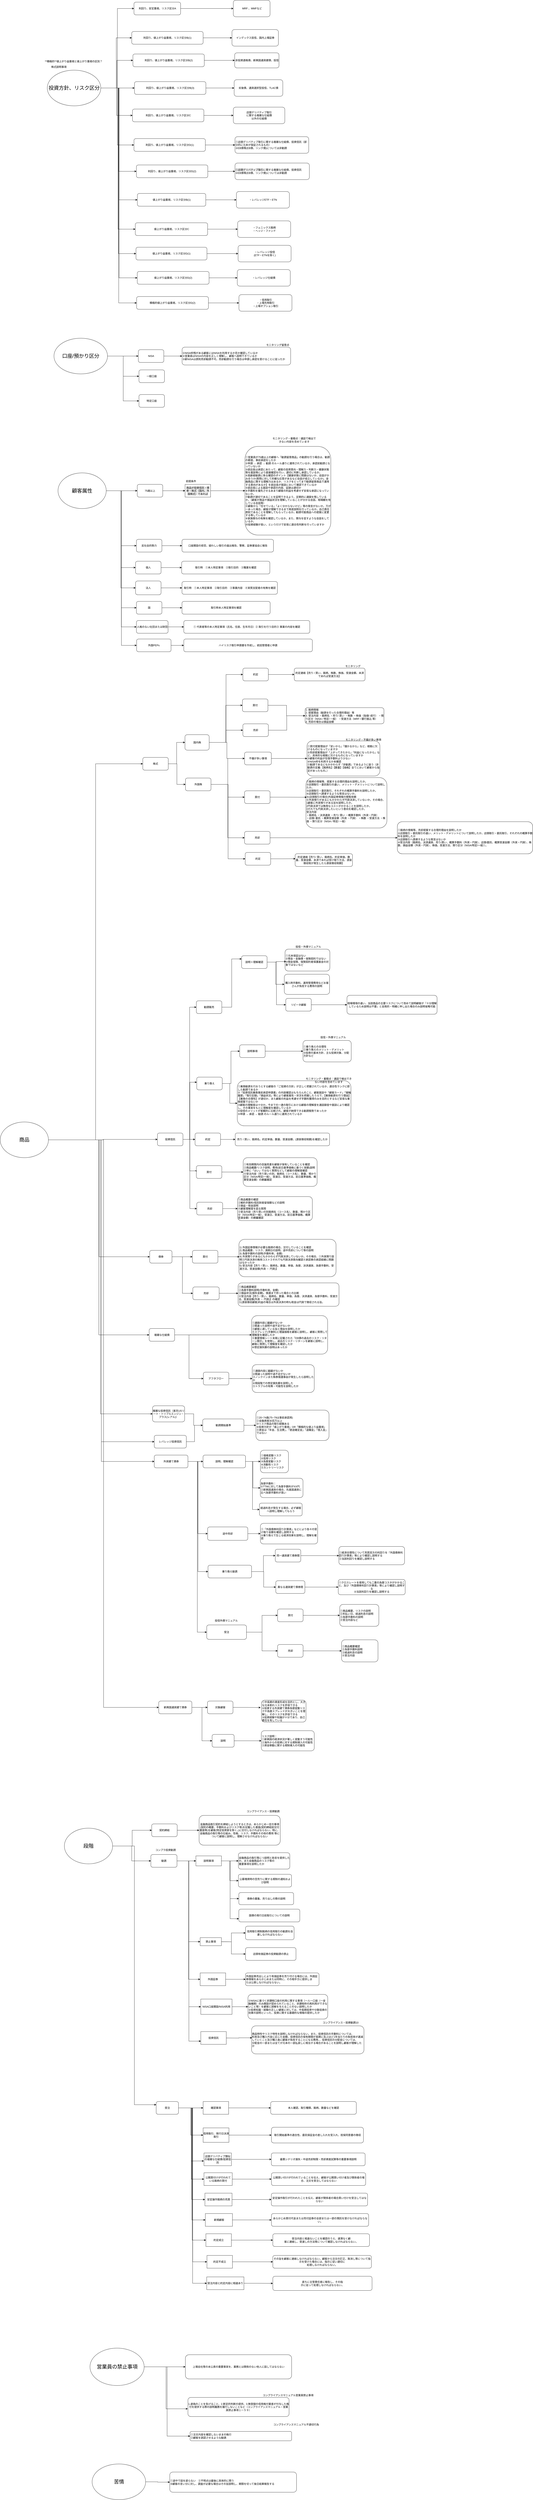 <mxfile border="50" scale="3" compressed="false" locked="false" version="28.2.7">
  <diagram name="Blank" id="YmL12bMKpDGza6XwsDPr">
    <mxGraphModel dx="1648" dy="5892" grid="0" gridSize="10" guides="1" tooltips="1" connect="1" arrows="1" fold="1" page="0" pageScale="1" pageWidth="827" pageHeight="1169" background="none" math="1" shadow="0">
      <root>
        <mxCell id="X5NqExCQtvZxIxQ7pmgY-0" />
        <mxCell id="1" parent="X5NqExCQtvZxIxQ7pmgY-0" />
        <mxCell id="eBsOsrl3Z8P0XOdV9Z9q-5" value="" style="edgeStyle=orthogonalEdgeStyle;rounded=0;orthogonalLoop=1;jettySize=auto;html=1;" parent="1" source="eBsOsrl3Z8P0XOdV9Z9q-2" target="eBsOsrl3Z8P0XOdV9Z9q-4" edge="1">
          <mxGeometry relative="1" as="geometry" />
        </mxCell>
        <mxCell id="eBsOsrl3Z8P0XOdV9Z9q-12" style="edgeStyle=orthogonalEdgeStyle;rounded=0;orthogonalLoop=1;jettySize=auto;html=1;exitX=1;exitY=0.5;exitDx=0;exitDy=0;entryX=0;entryY=0.5;entryDx=0;entryDy=0;" parent="1" source="eBsOsrl3Z8P0XOdV9Z9q-2" target="eBsOsrl3Z8P0XOdV9Z9q-6" edge="1">
          <mxGeometry relative="1" as="geometry">
            <Array as="points">
              <mxPoint x="534" y="217" />
              <mxPoint x="534" y="365" />
              <mxPoint x="565" y="365" />
            </Array>
          </mxGeometry>
        </mxCell>
        <mxCell id="eBsOsrl3Z8P0XOdV9Z9q-14" style="edgeStyle=orthogonalEdgeStyle;rounded=0;orthogonalLoop=1;jettySize=auto;html=1;entryX=0;entryY=0.5;entryDx=0;entryDy=0;" parent="1" source="eBsOsrl3Z8P0XOdV9Z9q-2" target="eBsOsrl3Z8P0XOdV9Z9q-13" edge="1">
          <mxGeometry relative="1" as="geometry" />
        </mxCell>
        <mxCell id="O8i8FWwVBfRqjhGPgMtq-18" style="edgeStyle=orthogonalEdgeStyle;rounded=0;orthogonalLoop=1;jettySize=auto;html=1;entryX=0;entryY=0.5;entryDx=0;entryDy=0;" edge="1" parent="1" source="eBsOsrl3Z8P0XOdV9Z9q-2" target="O8i8FWwVBfRqjhGPgMtq-13">
          <mxGeometry relative="1" as="geometry" />
        </mxCell>
        <mxCell id="eBsOsrl3Z8P0XOdV9Z9q-2" value="投資信託" style="rounded=1;whiteSpace=wrap;html=1;" parent="1" vertex="1">
          <mxGeometry x="382" y="187" width="120" height="60" as="geometry" />
        </mxCell>
        <mxCell id="eBsOsrl3Z8P0XOdV9Z9q-9" value="" style="edgeStyle=orthogonalEdgeStyle;rounded=0;orthogonalLoop=1;jettySize=auto;html=1;" parent="1" source="eBsOsrl3Z8P0XOdV9Z9q-4" target="eBsOsrl3Z8P0XOdV9Z9q-8" edge="1">
          <mxGeometry relative="1" as="geometry" />
        </mxCell>
        <mxCell id="eBsOsrl3Z8P0XOdV9Z9q-4" value="約定" style="rounded=1;whiteSpace=wrap;html=1;" parent="1" vertex="1">
          <mxGeometry x="559" y="187" width="120" height="60" as="geometry" />
        </mxCell>
        <mxCell id="eBsOsrl3Z8P0XOdV9Z9q-11" style="edgeStyle=orthogonalEdgeStyle;rounded=0;orthogonalLoop=1;jettySize=auto;html=1;entryX=0;entryY=0.5;entryDx=0;entryDy=0;" parent="1" source="eBsOsrl3Z8P0XOdV9Z9q-6" target="eBsOsrl3Z8P0XOdV9Z9q-10" edge="1">
          <mxGeometry relative="1" as="geometry" />
        </mxCell>
        <mxCell id="eBsOsrl3Z8P0XOdV9Z9q-6" value="買付" style="rounded=1;whiteSpace=wrap;html=1;" parent="1" vertex="1">
          <mxGeometry x="565" y="340.5" width="120" height="60" as="geometry" />
        </mxCell>
        <mxCell id="eBsOsrl3Z8P0XOdV9Z9q-8" value="売り / 買い、銘柄名、約定単価、数量、受渡金額、(源泉徴収税額)を確認したか" style="rounded=1;whiteSpace=wrap;html=1;" parent="1" vertex="1">
          <mxGeometry x="748" y="187" width="444" height="60" as="geometry" />
        </mxCell>
        <mxCell id="eBsOsrl3Z8P0XOdV9Z9q-10" value="①有効期限内の目論見書を顧客が保有していることを確認&lt;div&gt;②商品概要/リスク説明、費用(前日基準価格に基づく実額)説明&lt;/div&gt;&lt;div&gt;&lt;span style=&quot;background-color: transparent; color: light-dark(rgb(0, 0, 0), rgb(255, 255, 255));&quot;&gt;③単に「はい」ではなく質問などして顧客の理解度確認&lt;/span&gt;&lt;/div&gt;&lt;div&gt;④受注内容（売り買いの別、銘柄名（コース名）、数量、預かり区分（NISA/特定/一般）、受渡日、受渡方法、前日基準価格、概算受渡金額）の網羅確認&lt;/div&gt;" style="rounded=1;whiteSpace=wrap;html=1;align=left;" parent="1" vertex="1">
          <mxGeometry x="785.5" y="303" width="348" height="135" as="geometry" />
        </mxCell>
        <mxCell id="eBsOsrl3Z8P0XOdV9Z9q-16" value="" style="edgeStyle=orthogonalEdgeStyle;rounded=0;orthogonalLoop=1;jettySize=auto;html=1;" parent="1" source="eBsOsrl3Z8P0XOdV9Z9q-13" target="eBsOsrl3Z8P0XOdV9Z9q-15" edge="1">
          <mxGeometry relative="1" as="geometry" />
        </mxCell>
        <mxCell id="eBsOsrl3Z8P0XOdV9Z9q-13" value="売却" style="rounded=1;whiteSpace=wrap;html=1;" parent="1" vertex="1">
          <mxGeometry x="567" y="512.5" width="122" height="60" as="geometry" />
        </mxCell>
        <mxCell id="eBsOsrl3Z8P0XOdV9Z9q-15" value="①商品概要の確認&lt;br&gt;②解約手数料/信託財産留保額などの説明&lt;br&gt;③損益・税金説明&lt;div&gt;④顧客理解度を図る質問&lt;div&gt;⑤受注内容（売り買いの別&lt;span style=&quot;background-color: transparent; color: light-dark(rgb(0, 0, 0), rgb(255, 255, 255));&quot;&gt;銘柄名（コース名）、数量、預かり区分（NISA/特定/一般）、受渡日、受渡方法、前日基準価格、概算受渡金額）の網羅確認&lt;/span&gt;&lt;/div&gt;&lt;/div&gt;" style="rounded=1;whiteSpace=wrap;html=1;align=left;" parent="1" vertex="1">
          <mxGeometry x="759" y="486" width="352" height="113" as="geometry" />
        </mxCell>
        <mxCell id="eBsOsrl3Z8P0XOdV9Z9q-21" value="" style="edgeStyle=orthogonalEdgeStyle;rounded=0;orthogonalLoop=1;jettySize=auto;html=1;" parent="1" source="eBsOsrl3Z8P0XOdV9Z9q-17" target="eBsOsrl3Z8P0XOdV9Z9q-18" edge="1">
          <mxGeometry relative="1" as="geometry" />
        </mxCell>
        <mxCell id="eBsOsrl3Z8P0XOdV9Z9q-25" style="edgeStyle=orthogonalEdgeStyle;rounded=0;orthogonalLoop=1;jettySize=auto;html=1;entryX=0;entryY=0.5;entryDx=0;entryDy=0;" parent="1" source="eBsOsrl3Z8P0XOdV9Z9q-17" target="eBsOsrl3Z8P0XOdV9Z9q-19" edge="1">
          <mxGeometry relative="1" as="geometry" />
        </mxCell>
        <mxCell id="eBsOsrl3Z8P0XOdV9Z9q-17" value="債券" style="rounded=1;whiteSpace=wrap;html=1;" parent="1" vertex="1">
          <mxGeometry x="345.5" y="739" width="105" height="60" as="geometry" />
        </mxCell>
        <mxCell id="eBsOsrl3Z8P0XOdV9Z9q-22" style="edgeStyle=orthogonalEdgeStyle;rounded=0;orthogonalLoop=1;jettySize=auto;html=1;entryX=0;entryY=0.5;entryDx=0;entryDy=0;" parent="1" source="eBsOsrl3Z8P0XOdV9Z9q-18" edge="1">
          <mxGeometry relative="1" as="geometry">
            <mxPoint x="767.5" y="769" as="targetPoint" />
          </mxGeometry>
        </mxCell>
        <mxCell id="eBsOsrl3Z8P0XOdV9Z9q-18" value="買付" style="rounded=1;whiteSpace=wrap;html=1;" parent="1" vertex="1">
          <mxGeometry x="546.5" y="739" width="120" height="60" as="geometry" />
        </mxCell>
        <mxCell id="eBsOsrl3Z8P0XOdV9Z9q-24" value="" style="edgeStyle=orthogonalEdgeStyle;rounded=0;orthogonalLoop=1;jettySize=auto;html=1;" parent="1" source="eBsOsrl3Z8P0XOdV9Z9q-19" edge="1">
          <mxGeometry relative="1" as="geometry">
            <mxPoint x="761.5" y="941" as="targetPoint" />
          </mxGeometry>
        </mxCell>
        <mxCell id="eBsOsrl3Z8P0XOdV9Z9q-19" value="売却" style="rounded=1;whiteSpace=wrap;html=1;" parent="1" vertex="1">
          <mxGeometry x="548.5" y="911" width="124" height="60" as="geometry" />
        </mxCell>
        <mxCell id="eBsOsrl3Z8P0XOdV9Z9q-20" value="1) 外国証券情報が必要な銘柄の場合、交付していることを確認&lt;div&gt;2) 商品概要、リスク、満期日の説明、途中売却について等の説明&lt;/div&gt;&lt;div&gt;3) 為替手数料の説明(手数料率、金額)&lt;/div&gt;&lt;div&gt;4) 外貨預りがあるにもかかわらず円貨決済していないか。その場合、①外貨預り説明②円貨決済の無用コスト③それでも円貨決済意向確認④承認車の承認経緯に問題はなかったか&lt;/div&gt;&lt;div&gt;5) 受注内容【売り / 買い、銘柄名、数量、単価、為替、決済通貨、為替手数料、受渡方法、受渡金額(外貨 ・ 円貨)】&lt;/div&gt;" style="rounded=1;whiteSpace=wrap;html=1;align=left;" parent="1" vertex="1">
          <mxGeometry x="765.5" y="687" width="457" height="176" as="geometry" />
        </mxCell>
        <mxCell id="eBsOsrl3Z8P0XOdV9Z9q-23" value="①商品概要確認&lt;div&gt;②為替手数料説明(手数料率、金額)&lt;/div&gt;&lt;div&gt;③損益状況(損失金額)、償還まで持った場合との比較&lt;/div&gt;&lt;div&gt;④受注内容【売り / 買い、銘柄名、数量、単価、為替、決済通貨、為替手数料、受渡方法、受渡金額(外貨 ・ 円貨)】の確認&lt;/div&gt;&lt;div&gt;⑤(源泉徴収顧客)利益の場合は外貨決済の時も税金は円貨で徴収される旨。&lt;/div&gt;" style="rounded=1;whiteSpace=wrap;html=1;align=left;" parent="1" vertex="1">
          <mxGeometry x="761.5" y="892" width="475" height="110" as="geometry" />
        </mxCell>
        <mxCell id="eBsOsrl3Z8P0XOdV9Z9q-36" value="" style="edgeStyle=orthogonalEdgeStyle;rounded=0;orthogonalLoop=1;jettySize=auto;html=1;" parent="1" source="eBsOsrl3Z8P0XOdV9Z9q-29" target="eBsOsrl3Z8P0XOdV9Z9q-34" edge="1">
          <mxGeometry relative="1" as="geometry" />
        </mxCell>
        <mxCell id="O8i8FWwVBfRqjhGPgMtq-38" style="edgeStyle=orthogonalEdgeStyle;rounded=0;orthogonalLoop=1;jettySize=auto;html=1;entryX=0;entryY=0.5;entryDx=0;entryDy=0;" edge="1" parent="1" source="eBsOsrl3Z8P0XOdV9Z9q-29" target="O8i8FWwVBfRqjhGPgMtq-37">
          <mxGeometry relative="1" as="geometry" />
        </mxCell>
        <mxCell id="eBsOsrl3Z8P0XOdV9Z9q-29" value="乗り換え" style="rounded=1;whiteSpace=wrap;html=1;" parent="1" vertex="1">
          <mxGeometry x="567" y="-76" width="120" height="60" as="geometry" />
        </mxCell>
        <mxCell id="eBsOsrl3Z8P0XOdV9Z9q-34" value="①乗換勧誘を行おうとする顧客の『ご投資の方針』が正しく把握されているか、適合性ランクに即した勧誘であるか&lt;br&gt;②『投資信託乗換事前承認申請書』の内容確認はもちろんのこと、顧客面談や「顧客カード」「接触履歴」「取引記録」「損益状況」等により顧客属性・状況を把握したうえで、【乗換勧誘を行う理由】【乗換の合理性】が適切か、また顧客の利益を考慮せず手数料獲得のみを目的とするなど安易な乗換提案ではないか&lt;br&gt;③顧客の理解度は十分か。今までの一連の取引における顧客の理解度を通話録音や面談により確認し、その事実をもとに理解度を確認しているか&lt;br&gt;④投信のメリットが客観的に比較され、顧客が納得できる勧誘態勢であったか&lt;br&gt;⑤申請 → 承認 → 勧誘 のルール通りに運用されているか&lt;br&gt;&lt;br&gt;&lt;div&gt;&lt;br&gt;&lt;/div&gt;" style="rounded=1;whiteSpace=wrap;html=1;align=left;" parent="1" vertex="1">
          <mxGeometry x="757.75" y="-59" width="535" height="212" as="geometry" />
        </mxCell>
        <mxCell id="eBsOsrl3Z8P0XOdV9Z9q-37" style="edgeStyle=orthogonalEdgeStyle;rounded=0;orthogonalLoop=1;jettySize=auto;html=1;entryX=0;entryY=0.4;entryDx=0;entryDy=0;entryPerimeter=0;" parent="1" source="eBsOsrl3Z8P0XOdV9Z9q-2" target="eBsOsrl3Z8P0XOdV9Z9q-29" edge="1">
          <mxGeometry relative="1" as="geometry" />
        </mxCell>
        <mxCell id="eBsOsrl3Z8P0XOdV9Z9q-38" value="モニタリング・着眼点：通話で検出できない内容を含めています" style="text;html=1;whiteSpace=wrap;strokeColor=none;fillColor=none;align=center;verticalAlign=middle;rounded=0;" parent="1" vertex="1">
          <mxGeometry x="1076" y="-76" width="224" height="30" as="geometry" />
        </mxCell>
        <mxCell id="eBsOsrl3Z8P0XOdV9Z9q-41" style="edgeStyle=orthogonalEdgeStyle;rounded=0;orthogonalLoop=1;jettySize=auto;html=1;entryX=0;entryY=0.5;entryDx=0;entryDy=0;" parent="1" source="eBsOsrl3Z8P0XOdV9Z9q-40" target="eBsOsrl3Z8P0XOdV9Z9q-17" edge="1">
          <mxGeometry relative="1" as="geometry">
            <mxPoint x="345" y="626.889" as="targetPoint" />
          </mxGeometry>
        </mxCell>
        <mxCell id="eBsOsrl3Z8P0XOdV9Z9q-72" style="edgeStyle=orthogonalEdgeStyle;rounded=0;orthogonalLoop=1;jettySize=auto;html=1;" parent="1" source="eBsOsrl3Z8P0XOdV9Z9q-40" target="eBsOsrl3Z8P0XOdV9Z9q-2" edge="1">
          <mxGeometry relative="1" as="geometry" />
        </mxCell>
        <mxCell id="eBsOsrl3Z8P0XOdV9Z9q-95" style="edgeStyle=orthogonalEdgeStyle;rounded=0;orthogonalLoop=1;jettySize=auto;html=1;entryX=0;entryY=0.5;entryDx=0;entryDy=0;" parent="1" source="eBsOsrl3Z8P0XOdV9Z9q-40" target="eBsOsrl3Z8P0XOdV9Z9q-73" edge="1">
          <mxGeometry relative="1" as="geometry" />
        </mxCell>
        <mxCell id="eBsOsrl3Z8P0XOdV9Z9q-143" style="edgeStyle=orthogonalEdgeStyle;rounded=0;orthogonalLoop=1;jettySize=auto;html=1;entryX=0;entryY=0.5;entryDx=0;entryDy=0;" parent="1" source="eBsOsrl3Z8P0XOdV9Z9q-40" target="eBsOsrl3Z8P0XOdV9Z9q-135" edge="1">
          <mxGeometry relative="1" as="geometry" />
        </mxCell>
        <mxCell id="O8i8FWwVBfRqjhGPgMtq-40" style="edgeStyle=orthogonalEdgeStyle;rounded=0;orthogonalLoop=1;jettySize=auto;html=1;entryX=0;entryY=0.5;entryDx=0;entryDy=0;" edge="1" parent="1" source="eBsOsrl3Z8P0XOdV9Z9q-40" target="O8i8FWwVBfRqjhGPgMtq-27">
          <mxGeometry relative="1" as="geometry" />
        </mxCell>
        <mxCell id="O8i8FWwVBfRqjhGPgMtq-41" style="edgeStyle=orthogonalEdgeStyle;rounded=0;orthogonalLoop=1;jettySize=auto;html=1;entryX=0;entryY=0.5;entryDx=0;entryDy=0;" edge="1" parent="1" source="eBsOsrl3Z8P0XOdV9Z9q-40" target="O8i8FWwVBfRqjhGPgMtq-28">
          <mxGeometry relative="1" as="geometry" />
        </mxCell>
        <mxCell id="O8i8FWwVBfRqjhGPgMtq-52" style="edgeStyle=orthogonalEdgeStyle;rounded=0;orthogonalLoop=1;jettySize=auto;html=1;entryX=0;entryY=0.5;entryDx=0;entryDy=0;" edge="1" parent="1" source="eBsOsrl3Z8P0XOdV9Z9q-40" target="O8i8FWwVBfRqjhGPgMtq-42">
          <mxGeometry relative="1" as="geometry" />
        </mxCell>
        <mxCell id="O8i8FWwVBfRqjhGPgMtq-88" style="edgeStyle=orthogonalEdgeStyle;rounded=0;orthogonalLoop=1;jettySize=auto;html=1;entryX=0;entryY=0.5;entryDx=0;entryDy=0;" edge="1" parent="1" source="eBsOsrl3Z8P0XOdV9Z9q-40" target="O8i8FWwVBfRqjhGPgMtq-53">
          <mxGeometry relative="1" as="geometry" />
        </mxCell>
        <mxCell id="eBsOsrl3Z8P0XOdV9Z9q-40" value="&lt;font style=&quot;font-size: 24px;&quot;&gt;商品&lt;/font&gt;" style="ellipse;whiteSpace=wrap;html=1;" parent="1" vertex="1">
          <mxGeometry x="-358" y="135" width="227" height="168" as="geometry" />
        </mxCell>
        <mxCell id="eBsOsrl3Z8P0XOdV9Z9q-44" style="edgeStyle=orthogonalEdgeStyle;rounded=0;orthogonalLoop=1;jettySize=auto;html=1;entryX=0;entryY=0.5;entryDx=0;entryDy=0;" parent="1" source="eBsOsrl3Z8P0XOdV9Z9q-42" target="eBsOsrl3Z8P0XOdV9Z9q-43" edge="1">
          <mxGeometry relative="1" as="geometry" />
        </mxCell>
        <mxCell id="8ZxxIsqje5gLM1Umy3hb-56" style="edgeStyle=orthogonalEdgeStyle;rounded=0;orthogonalLoop=1;jettySize=auto;html=1;entryX=0;entryY=0.5;entryDx=0;entryDy=0;" parent="1" source="eBsOsrl3Z8P0XOdV9Z9q-42" target="eBsOsrl3Z8P0XOdV9Z9q-210" edge="1">
          <mxGeometry relative="1" as="geometry" />
        </mxCell>
        <mxCell id="8ZxxIsqje5gLM1Umy3hb-57" style="edgeStyle=orthogonalEdgeStyle;rounded=0;orthogonalLoop=1;jettySize=auto;html=1;entryX=0;entryY=0.5;entryDx=0;entryDy=0;" parent="1" source="eBsOsrl3Z8P0XOdV9Z9q-42" target="eBsOsrl3Z8P0XOdV9Z9q-211" edge="1">
          <mxGeometry relative="1" as="geometry" />
        </mxCell>
        <mxCell id="8ZxxIsqje5gLM1Umy3hb-58" style="edgeStyle=orthogonalEdgeStyle;rounded=0;orthogonalLoop=1;jettySize=auto;html=1;entryX=0;entryY=0.5;entryDx=0;entryDy=0;" parent="1" source="eBsOsrl3Z8P0XOdV9Z9q-42" target="8ZxxIsqje5gLM1Umy3hb-39" edge="1">
          <mxGeometry relative="1" as="geometry" />
        </mxCell>
        <mxCell id="8ZxxIsqje5gLM1Umy3hb-59" style="edgeStyle=orthogonalEdgeStyle;rounded=0;orthogonalLoop=1;jettySize=auto;html=1;entryX=0;entryY=0.5;entryDx=0;entryDy=0;" parent="1" source="eBsOsrl3Z8P0XOdV9Z9q-42" target="8ZxxIsqje5gLM1Umy3hb-44" edge="1">
          <mxGeometry relative="1" as="geometry" />
        </mxCell>
        <mxCell id="8ZxxIsqje5gLM1Umy3hb-60" style="edgeStyle=orthogonalEdgeStyle;rounded=0;orthogonalLoop=1;jettySize=auto;html=1;entryX=0;entryY=0.5;entryDx=0;entryDy=0;" parent="1" source="eBsOsrl3Z8P0XOdV9Z9q-42" target="8ZxxIsqje5gLM1Umy3hb-46" edge="1">
          <mxGeometry relative="1" as="geometry" />
        </mxCell>
        <mxCell id="8ZxxIsqje5gLM1Umy3hb-61" style="edgeStyle=orthogonalEdgeStyle;rounded=0;orthogonalLoop=1;jettySize=auto;html=1;entryX=0;entryY=0.5;entryDx=0;entryDy=0;" parent="1" source="eBsOsrl3Z8P0XOdV9Z9q-42" target="8ZxxIsqje5gLM1Umy3hb-52" edge="1">
          <mxGeometry relative="1" as="geometry" />
        </mxCell>
        <mxCell id="eBsOsrl3Z8P0XOdV9Z9q-42" value="&lt;font style=&quot;font-size: 24px;&quot;&gt;顧客属性&lt;/font&gt;" style="ellipse;whiteSpace=wrap;html=1;" parent="1" vertex="1">
          <mxGeometry x="-86" y="-2918.5" width="227" height="168" as="geometry" />
        </mxCell>
        <mxCell id="eBsOsrl3Z8P0XOdV9Z9q-102" style="edgeStyle=orthogonalEdgeStyle;rounded=0;orthogonalLoop=1;jettySize=auto;html=1;entryX=0;entryY=0.5;entryDx=0;entryDy=0;" parent="1" source="eBsOsrl3Z8P0XOdV9Z9q-43" target="eBsOsrl3Z8P0XOdV9Z9q-99" edge="1">
          <mxGeometry relative="1" as="geometry" />
        </mxCell>
        <mxCell id="eBsOsrl3Z8P0XOdV9Z9q-43" value="75歳以上" style="rounded=1;whiteSpace=wrap;html=1;" parent="1" vertex="1">
          <mxGeometry x="287" y="-2864.5" width="120" height="60" as="geometry" />
        </mxCell>
        <mxCell id="eBsOsrl3Z8P0XOdV9Z9q-45" value="①営業員が75歳以上の顧客へ「勧誘留意商品」の勧誘を行う場合は、勧誘の都度、事前承認をしたか&lt;br&gt;②申請 → 承認 → 勧誘 のルール通りに運用されているか。承認前勧誘となっていないか&lt;br&gt;③部店長は承認にあたって、顧客の投資意向・理解力・判断力・健康状態等を面談等により直接確認を行い、適切に判断し承認しているか。&lt;br&gt;④高齢者勧誘に係る確認のポイント【健康状態に問題はないか、会話がかみ合うか(質問に対して的確な応答があるなど会話が成立しているか)、金融商品に関する理解力はあるか、リスクをとってまで勧誘留意商品で運用する意向があるか】を部店長が面談において確認できているか&lt;br&gt;⑤部店長による面談や承認の内容、証跡は適切か&lt;br&gt;⑥手数料を優先させるあまり顧客の利益を考慮せず安易な承認になっていないか。&lt;br&gt;⑦勧誘が適切であることを証明できるよう、定期的に通録を残しているか。（顧客が商品や損益状況を理解していることが分かる会話、相場観を有している会話等）&lt;br&gt;⑧顧客から「任せている」「よく分からないけど」等の発言がないか。万が一あった場合、顧客が理解できるまで再度説明を行っているか。自己責任原則であることを理解してもらっているか。勧誘可能商品への提案に変更する等しているか&lt;br&gt;⑨家族関与の有無を確認しているか。また、関与を促すような会話をしているか。&lt;div&gt;⑩投資経験が長い、というだけで安易に適合性判断を行っていますか&lt;/div&gt;" style="rounded=1;whiteSpace=wrap;html=1;align=left;" parent="1" vertex="1">
          <mxGeometry x="794" y="-3043" width="404" height="417" as="geometry" />
        </mxCell>
        <mxCell id="eBsOsrl3Z8P0XOdV9Z9q-46" value="モニタリング・着眼点：通話で検出できない内容を含めています" style="text;html=1;whiteSpace=wrap;strokeColor=none;fillColor=none;align=center;verticalAlign=middle;rounded=0;" parent="1" vertex="1">
          <mxGeometry x="920" y="-3088" width="210.5" height="30" as="geometry" />
        </mxCell>
        <mxCell id="eBsOsrl3Z8P0XOdV9Z9q-56" style="edgeStyle=orthogonalEdgeStyle;rounded=0;orthogonalLoop=1;jettySize=auto;html=1;entryX=0;entryY=0.5;entryDx=0;entryDy=0;" parent="1" source="eBsOsrl3Z8P0XOdV9Z9q-48" target="eBsOsrl3Z8P0XOdV9Z9q-49" edge="1">
          <mxGeometry relative="1" as="geometry" />
        </mxCell>
        <mxCell id="eBsOsrl3Z8P0XOdV9Z9q-70" style="edgeStyle=orthogonalEdgeStyle;rounded=0;orthogonalLoop=1;jettySize=auto;html=1;entryX=0;entryY=0.5;entryDx=0;entryDy=0;" parent="1" source="eBsOsrl3Z8P0XOdV9Z9q-48" target="eBsOsrl3Z8P0XOdV9Z9q-50" edge="1">
          <mxGeometry relative="1" as="geometry" />
        </mxCell>
        <mxCell id="eBsOsrl3Z8P0XOdV9Z9q-71" style="edgeStyle=orthogonalEdgeStyle;rounded=0;orthogonalLoop=1;jettySize=auto;html=1;entryX=0;entryY=0.5;entryDx=0;entryDy=0;" parent="1" source="eBsOsrl3Z8P0XOdV9Z9q-48" target="eBsOsrl3Z8P0XOdV9Z9q-57" edge="1">
          <mxGeometry relative="1" as="geometry" />
        </mxCell>
        <mxCell id="eBsOsrl3Z8P0XOdV9Z9q-48" value="&lt;span style=&quot;font-size: 24px;&quot;&gt;口座/預かり区分&lt;/span&gt;" style="ellipse;whiteSpace=wrap;html=1;" parent="1" vertex="1">
          <mxGeometry x="-105" y="-3552" width="252" height="168" as="geometry" />
        </mxCell>
        <mxCell id="eBsOsrl3Z8P0XOdV9Z9q-55" value="" style="edgeStyle=orthogonalEdgeStyle;rounded=0;orthogonalLoop=1;jettySize=auto;html=1;" parent="1" source="eBsOsrl3Z8P0XOdV9Z9q-49" target="eBsOsrl3Z8P0XOdV9Z9q-54" edge="1">
          <mxGeometry relative="1" as="geometry" />
        </mxCell>
        <mxCell id="eBsOsrl3Z8P0XOdV9Z9q-49" value="NISA" style="rounded=1;whiteSpace=wrap;html=1;" parent="1" vertex="1">
          <mxGeometry x="292" y="-3498" width="120" height="60" as="geometry" />
        </mxCell>
        <mxCell id="eBsOsrl3Z8P0XOdV9Z9q-50" value="一般口座" style="rounded=1;whiteSpace=wrap;html=1;" parent="1" vertex="1">
          <mxGeometry x="295" y="-3403" width="120" height="60" as="geometry" />
        </mxCell>
        <mxCell id="eBsOsrl3Z8P0XOdV9Z9q-54" value="①NISA枠残がある顧客にはNISAを利用するか否か確認しているか&lt;br&gt;②営業員はNISAの内容を正しく理解し、顧客へ説明できているか&lt;br&gt;③新NISAは原則売却勧誘不可。売却勧誘を行う場合は申請し承認を受けることに従ったか" style="rounded=1;whiteSpace=wrap;html=1;align=left;" parent="1" vertex="1">
          <mxGeometry x="498" y="-3510" width="511" height="84" as="geometry" />
        </mxCell>
        <mxCell id="eBsOsrl3Z8P0XOdV9Z9q-57" value="特定口座" style="rounded=1;whiteSpace=wrap;html=1;" parent="1" vertex="1">
          <mxGeometry x="295" y="-3287" width="120" height="60" as="geometry" />
        </mxCell>
        <mxCell id="eBsOsrl3Z8P0XOdV9Z9q-60" value="モニタリング留意点" style="text;html=1;whiteSpace=wrap;strokeColor=none;fillColor=none;align=center;verticalAlign=middle;rounded=0;" parent="1" vertex="1">
          <mxGeometry x="893" y="-3535" width="110" height="30" as="geometry" />
        </mxCell>
        <mxCell id="8ZxxIsqje5gLM1Umy3hb-70" style="edgeStyle=orthogonalEdgeStyle;rounded=0;orthogonalLoop=1;jettySize=auto;html=1;" parent="1" source="eBsOsrl3Z8P0XOdV9Z9q-66" target="8ZxxIsqje5gLM1Umy3hb-68" edge="1">
          <mxGeometry relative="1" as="geometry" />
        </mxCell>
        <mxCell id="O8i8FWwVBfRqjhGPgMtq-6" style="edgeStyle=orthogonalEdgeStyle;rounded=0;orthogonalLoop=1;jettySize=auto;html=1;entryX=0;entryY=0.5;entryDx=0;entryDy=0;" edge="1" parent="1" source="eBsOsrl3Z8P0XOdV9Z9q-66" target="eBsOsrl3Z8P0XOdV9Z9q-90">
          <mxGeometry relative="1" as="geometry" />
        </mxCell>
        <mxCell id="eBsOsrl3Z8P0XOdV9Z9q-66" value="&lt;font style=&quot;font-size: 24px;&quot;&gt;営業員の禁止事項&lt;/font&gt;" style="ellipse;whiteSpace=wrap;html=1;" parent="1" vertex="1">
          <mxGeometry x="64.5" y="5903" width="255" height="176" as="geometry" />
        </mxCell>
        <mxCell id="eBsOsrl3Z8P0XOdV9Z9q-79" style="edgeStyle=orthogonalEdgeStyle;rounded=0;orthogonalLoop=1;jettySize=auto;html=1;entryX=0;entryY=0.5;entryDx=0;entryDy=0;" parent="1" source="eBsOsrl3Z8P0XOdV9Z9q-73" target="eBsOsrl3Z8P0XOdV9Z9q-74" edge="1">
          <mxGeometry relative="1" as="geometry" />
        </mxCell>
        <mxCell id="eBsOsrl3Z8P0XOdV9Z9q-80" style="edgeStyle=orthogonalEdgeStyle;rounded=0;orthogonalLoop=1;jettySize=auto;html=1;entryX=0;entryY=0.5;entryDx=0;entryDy=0;" parent="1" source="eBsOsrl3Z8P0XOdV9Z9q-73" target="eBsOsrl3Z8P0XOdV9Z9q-75" edge="1">
          <mxGeometry relative="1" as="geometry" />
        </mxCell>
        <mxCell id="eBsOsrl3Z8P0XOdV9Z9q-73" value="株式" style="rounded=1;whiteSpace=wrap;html=1;" parent="1" vertex="1">
          <mxGeometry x="313" y="-1580" width="120" height="60" as="geometry" />
        </mxCell>
        <mxCell id="eBsOsrl3Z8P0XOdV9Z9q-86" style="edgeStyle=orthogonalEdgeStyle;rounded=0;orthogonalLoop=1;jettySize=auto;html=1;entryX=0;entryY=0.5;entryDx=0;entryDy=0;" parent="1" source="eBsOsrl3Z8P0XOdV9Z9q-74" target="eBsOsrl3Z8P0XOdV9Z9q-85" edge="1">
          <mxGeometry relative="1" as="geometry" />
        </mxCell>
        <mxCell id="eBsOsrl3Z8P0XOdV9Z9q-107" style="edgeStyle=orthogonalEdgeStyle;rounded=0;orthogonalLoop=1;jettySize=auto;html=1;entryX=0;entryY=0.5;entryDx=0;entryDy=0;" parent="1" source="eBsOsrl3Z8P0XOdV9Z9q-74" target="eBsOsrl3Z8P0XOdV9Z9q-104" edge="1">
          <mxGeometry relative="1" as="geometry" />
        </mxCell>
        <mxCell id="eBsOsrl3Z8P0XOdV9Z9q-109" style="edgeStyle=orthogonalEdgeStyle;rounded=0;orthogonalLoop=1;jettySize=auto;html=1;entryX=0;entryY=0.5;entryDx=0;entryDy=0;" parent="1" source="eBsOsrl3Z8P0XOdV9Z9q-74" target="eBsOsrl3Z8P0XOdV9Z9q-103" edge="1">
          <mxGeometry relative="1" as="geometry" />
        </mxCell>
        <mxCell id="eBsOsrl3Z8P0XOdV9Z9q-113" style="edgeStyle=orthogonalEdgeStyle;rounded=0;orthogonalLoop=1;jettySize=auto;html=1;entryX=0;entryY=0.5;entryDx=0;entryDy=0;" parent="1" source="eBsOsrl3Z8P0XOdV9Z9q-74" target="eBsOsrl3Z8P0XOdV9Z9q-105" edge="1">
          <mxGeometry relative="1" as="geometry" />
        </mxCell>
        <mxCell id="eBsOsrl3Z8P0XOdV9Z9q-74" value="国内株" style="rounded=1;whiteSpace=wrap;html=1;" parent="1" vertex="1">
          <mxGeometry x="511.5" y="-1687" width="114" height="73" as="geometry" />
        </mxCell>
        <mxCell id="eBsOsrl3Z8P0XOdV9Z9q-87" style="edgeStyle=orthogonalEdgeStyle;rounded=0;orthogonalLoop=1;jettySize=auto;html=1;entryX=0;entryY=0.5;entryDx=0;entryDy=0;" parent="1" source="eBsOsrl3Z8P0XOdV9Z9q-75" target="eBsOsrl3Z8P0XOdV9Z9q-85" edge="1">
          <mxGeometry relative="1" as="geometry" />
        </mxCell>
        <mxCell id="eBsOsrl3Z8P0XOdV9Z9q-120" style="edgeStyle=orthogonalEdgeStyle;rounded=0;orthogonalLoop=1;jettySize=auto;html=1;" parent="1" source="eBsOsrl3Z8P0XOdV9Z9q-75" target="eBsOsrl3Z8P0XOdV9Z9q-118" edge="1">
          <mxGeometry relative="1" as="geometry" />
        </mxCell>
        <mxCell id="eBsOsrl3Z8P0XOdV9Z9q-121" style="edgeStyle=orthogonalEdgeStyle;rounded=0;orthogonalLoop=1;jettySize=auto;html=1;entryX=0;entryY=0.5;entryDx=0;entryDy=0;" parent="1" source="eBsOsrl3Z8P0XOdV9Z9q-75" target="eBsOsrl3Z8P0XOdV9Z9q-119" edge="1">
          <mxGeometry relative="1" as="geometry" />
        </mxCell>
        <mxCell id="eBsOsrl3Z8P0XOdV9Z9q-127" style="edgeStyle=orthogonalEdgeStyle;rounded=0;orthogonalLoop=1;jettySize=auto;html=1;entryX=0;entryY=0.5;entryDx=0;entryDy=0;" parent="1" source="eBsOsrl3Z8P0XOdV9Z9q-75" target="eBsOsrl3Z8P0XOdV9Z9q-125" edge="1">
          <mxGeometry relative="1" as="geometry" />
        </mxCell>
        <mxCell id="eBsOsrl3Z8P0XOdV9Z9q-75" value="外国株" style="rounded=1;whiteSpace=wrap;html=1;" parent="1" vertex="1">
          <mxGeometry x="514" y="-1483" width="120" height="60" as="geometry" />
        </mxCell>
        <mxCell id="eBsOsrl3Z8P0XOdV9Z9q-83" value="①買付提案理由が「安いから」「儲かるから」など、根拠に欠けるものになっていますか&lt;br&gt;②売却提案理由が「上がってきたから」「利益になったから」など、具体的な根拠に欠けるものになっていますか&lt;br&gt;③顧客の利益が往復手数料より少ない&lt;br&gt;④NISA枠を利用するか未確認&lt;br&gt;⑤勧誘であるにもかかわらず『非勧誘』であるように装う（非勧誘の定義:【銘柄名】【数量】【価格】全てにおいて顧客から指定があったもの。）" style="rounded=1;whiteSpace=wrap;html=1;align=left;" parent="1" vertex="1">
          <mxGeometry x="1086" y="-1657.5" width="343" height="165" as="geometry" />
        </mxCell>
        <mxCell id="eBsOsrl3Z8P0XOdV9Z9q-84" value="モニタリング・不備が多い事項" style="text;html=1;whiteSpace=wrap;strokeColor=none;fillColor=none;align=center;verticalAlign=middle;rounded=0;" parent="1" vertex="1">
          <mxGeometry x="1258" y="-1684" width="186" height="41" as="geometry" />
        </mxCell>
        <mxCell id="eBsOsrl3Z8P0XOdV9Z9q-117" style="edgeStyle=orthogonalEdgeStyle;rounded=0;orthogonalLoop=1;jettySize=auto;html=1;entryX=0;entryY=0.5;entryDx=0;entryDy=0;" parent="1" source="eBsOsrl3Z8P0XOdV9Z9q-85" target="eBsOsrl3Z8P0XOdV9Z9q-83" edge="1">
          <mxGeometry relative="1" as="geometry" />
        </mxCell>
        <mxCell id="eBsOsrl3Z8P0XOdV9Z9q-85" value="不備が多い事項" style="rounded=1;whiteSpace=wrap;html=1;" parent="1" vertex="1">
          <mxGeometry x="792" y="-1605" width="126" height="60" as="geometry" />
        </mxCell>
        <mxCell id="eBsOsrl3Z8P0XOdV9Z9q-89" value="1.虚偽のことを告げること、2.断定的判断の提供、3.無登録の信用格付業者が付与した格付を提供する際の説明義務を履行しないことなど（コンプライアンスマニュアル・営業員禁止事項１ー５９）" style="rounded=1;whiteSpace=wrap;html=1;" parent="1" vertex="1">
          <mxGeometry x="525.5" y="6135" width="476" height="90" as="geometry" />
        </mxCell>
        <mxCell id="eBsOsrl3Z8P0XOdV9Z9q-90" value="①注文内容を確認しないままの執行&lt;br&gt;②顧客を誤認させるような勧誘" style="rounded=1;whiteSpace=wrap;html=1;align=left;" parent="1" vertex="1">
          <mxGeometry x="535.5" y="6295" width="478" height="44" as="geometry" />
        </mxCell>
        <mxCell id="eBsOsrl3Z8P0XOdV9Z9q-101" style="edgeStyle=orthogonalEdgeStyle;rounded=0;orthogonalLoop=1;jettySize=auto;html=1;entryX=0;entryY=0.5;entryDx=0;entryDy=0;" parent="1" source="eBsOsrl3Z8P0XOdV9Z9q-99" target="eBsOsrl3Z8P0XOdV9Z9q-45" edge="1">
          <mxGeometry relative="1" as="geometry" />
        </mxCell>
        <mxCell id="eBsOsrl3Z8P0XOdV9Z9q-99" value="&lt;span style=&quot;color: rgb(0, 0, 0); font-family: Helvetica; font-size: 12px; font-style: normal; font-variant-ligatures: normal; font-variant-caps: normal; font-weight: 400; letter-spacing: normal; orphans: 2; text-align: center; text-indent: 0px; text-transform: none; widows: 2; word-spacing: 0px; -webkit-text-stroke-width: 0px; white-space: normal; background-color: rgb(236, 236, 236); text-decoration-thickness: initial; text-decoration-style: initial; text-decoration-color: initial; float: none; display: inline !important;&quot;&gt;商品が投資信託・債券・株式（国内、外国株式）であれば&lt;/span&gt;" style="whiteSpace=wrap;html=1;" parent="1" vertex="1">
          <mxGeometry x="512" y="-2864.5" width="120" height="60" as="geometry" />
        </mxCell>
        <mxCell id="eBsOsrl3Z8P0XOdV9Z9q-112" style="edgeStyle=orthogonalEdgeStyle;rounded=0;orthogonalLoop=1;jettySize=auto;html=1;entryX=0;entryY=0.5;entryDx=0;entryDy=0;" parent="1" source="eBsOsrl3Z8P0XOdV9Z9q-103" target="eBsOsrl3Z8P0XOdV9Z9q-110" edge="1">
          <mxGeometry relative="1" as="geometry" />
        </mxCell>
        <mxCell id="eBsOsrl3Z8P0XOdV9Z9q-103" value="約定" style="rounded=1;whiteSpace=wrap;html=1;" parent="1" vertex="1">
          <mxGeometry x="784" y="-2000" width="120" height="60" as="geometry" />
        </mxCell>
        <mxCell id="eBsOsrl3Z8P0XOdV9Z9q-115" style="edgeStyle=orthogonalEdgeStyle;rounded=0;orthogonalLoop=1;jettySize=auto;html=1;entryX=0;entryY=0.5;entryDx=0;entryDy=0;" parent="1" source="eBsOsrl3Z8P0XOdV9Z9q-104" target="eBsOsrl3Z8P0XOdV9Z9q-114" edge="1">
          <mxGeometry relative="1" as="geometry" />
        </mxCell>
        <mxCell id="eBsOsrl3Z8P0XOdV9Z9q-104" value="買付" style="rounded=1;whiteSpace=wrap;html=1;" parent="1" vertex="1">
          <mxGeometry x="782" y="-1855" width="120" height="60" as="geometry" />
        </mxCell>
        <mxCell id="eBsOsrl3Z8P0XOdV9Z9q-116" style="edgeStyle=orthogonalEdgeStyle;rounded=0;orthogonalLoop=1;jettySize=auto;html=1;entryX=0;entryY=0.5;entryDx=0;entryDy=0;" parent="1" source="eBsOsrl3Z8P0XOdV9Z9q-105" target="eBsOsrl3Z8P0XOdV9Z9q-114" edge="1">
          <mxGeometry relative="1" as="geometry" />
        </mxCell>
        <mxCell id="eBsOsrl3Z8P0XOdV9Z9q-105" value="売却" style="rounded=1;whiteSpace=wrap;html=1;" parent="1" vertex="1">
          <mxGeometry x="784" y="-1738" width="120" height="60" as="geometry" />
        </mxCell>
        <mxCell id="eBsOsrl3Z8P0XOdV9Z9q-108" value="前提条件" style="text;html=1;whiteSpace=wrap;strokeColor=none;fillColor=none;align=center;verticalAlign=middle;rounded=0;" parent="1" vertex="1">
          <mxGeometry x="510" y="-2894.5" width="60" height="30" as="geometry" />
        </mxCell>
        <mxCell id="eBsOsrl3Z8P0XOdV9Z9q-110" value="約定連絡【売り / 買い、銘柄、株数、株価、受渡金額、未済であれば受渡方法】" style="rounded=1;whiteSpace=wrap;html=1;" parent="1" vertex="1">
          <mxGeometry x="1026" y="-2000" width="333" height="60" as="geometry" />
        </mxCell>
        <mxCell id="eBsOsrl3Z8P0XOdV9Z9q-111" value="モニタリング" style="text;html=1;whiteSpace=wrap;strokeColor=none;fillColor=none;align=center;verticalAlign=middle;rounded=0;" parent="1" vertex="1">
          <mxGeometry x="1224" y="-2024" width="156" height="30" as="geometry" />
        </mxCell>
        <mxCell id="eBsOsrl3Z8P0XOdV9Z9q-114" value="1. 銘柄情報&lt;br&gt;2. 提案理由（勧誘を行った合理的理由）等&lt;br&gt;3. 受注内容 ・銘柄名 ・売り/ 買い ・株数 ・株価（指値/ 成行） ・預り区分（NISA / 特定/ 一般） ・受渡方法（MRF / 銀行振込 等）&lt;br&gt;4. 売却の場合は損益金額" style="rounded=1;whiteSpace=wrap;html=1;align=left;" parent="1" vertex="1">
          <mxGeometry x="1077" y="-1814" width="371" height="76" as="geometry" />
        </mxCell>
        <mxCell id="eBsOsrl3Z8P0XOdV9Z9q-118" value="買付" style="rounded=1;whiteSpace=wrap;html=1;" parent="1" vertex="1">
          <mxGeometry x="792" y="-1423" width="120" height="60" as="geometry" />
        </mxCell>
        <mxCell id="eBsOsrl3Z8P0XOdV9Z9q-134" style="edgeStyle=orthogonalEdgeStyle;rounded=0;orthogonalLoop=1;jettySize=auto;html=1;entryX=0;entryY=0.5;entryDx=0;entryDy=0;" parent="1" source="eBsOsrl3Z8P0XOdV9Z9q-119" target="eBsOsrl3Z8P0XOdV9Z9q-128" edge="1">
          <mxGeometry relative="1" as="geometry" />
        </mxCell>
        <mxCell id="eBsOsrl3Z8P0XOdV9Z9q-119" value="売却" style="rounded=1;whiteSpace=wrap;html=1;" parent="1" vertex="1">
          <mxGeometry x="792" y="-1232" width="120" height="60" as="geometry" />
        </mxCell>
        <mxCell id="eBsOsrl3Z8P0XOdV9Z9q-122" value="①銘柄の情報等、提案する合理的理由を説明したか。&lt;br&gt;②店頭取引・委託取引の違い、メリット・デメリットについて説明したか。&lt;br&gt;③店頭取引・委託取引、それぞれの概算手数料を説明したか。&lt;br&gt;④店頭取引へ誘導するような発言はないか。&lt;br&gt;⑤(店頭取引の場合)外国証券情報の閲覧依頼&lt;br&gt;⑥外貨預りがあるにもかかわらず円貨決済していないか。その場合、&lt;br&gt;1顧客に外貨預りがある旨を説明したか。&lt;br&gt;2円貨決済では無用なコストがかかることを説明したか。&lt;br&gt;3それでも円貨決済したいという意向を確認したか。&lt;br&gt;受注内容 &lt;br&gt;・銘柄名 ・決済通貨 ・売り/ 買い ・概算手数料（外貨・円貨） &lt;br&gt;・店頭/ 委託 ・概算受渡金額（外貨 ・円貨） ・株数 ・受渡方法 ・株価 ・預り区分（NISA / 特定/ 一般）&lt;br&gt;&lt;div&gt;&lt;br&gt;&lt;/div&gt;" style="rounded=1;whiteSpace=wrap;html=1;align=left;" parent="1" vertex="1">
          <mxGeometry x="1081" y="-1485" width="381" height="237" as="geometry" />
        </mxCell>
        <mxCell id="eBsOsrl3Z8P0XOdV9Z9q-123" value="約定連絡【売り/ 買い、銘柄名、約定単価、数量、受渡金額、未済であれば受け取り方法、源泉徴収税が発生したら源泉徴収税額】" style="rounded=1;whiteSpace=wrap;html=1;" parent="1" vertex="1">
          <mxGeometry x="1030" y="-1127" width="270" height="60" as="geometry" />
        </mxCell>
        <mxCell id="eBsOsrl3Z8P0XOdV9Z9q-125" value="約定" style="rounded=1;whiteSpace=wrap;html=1;" parent="1" vertex="1">
          <mxGeometry x="795" y="-1133" width="120" height="60" as="geometry" />
        </mxCell>
        <mxCell id="eBsOsrl3Z8P0XOdV9Z9q-126" style="edgeStyle=orthogonalEdgeStyle;rounded=0;orthogonalLoop=1;jettySize=auto;html=1;entryX=0.004;entryY=0.392;entryDx=0;entryDy=0;entryPerimeter=0;" parent="1" source="eBsOsrl3Z8P0XOdV9Z9q-125" target="eBsOsrl3Z8P0XOdV9Z9q-123" edge="1">
          <mxGeometry relative="1" as="geometry" />
        </mxCell>
        <mxCell id="eBsOsrl3Z8P0XOdV9Z9q-128" value="①銘柄の情報等、売却提案する合理的理由を説明したか&lt;br&gt;②店頭取引・委託取引の違い、メリット・デメリットについて説明したか。店頭取引・委託取引、それぞれの概算手数料を説明したか&lt;br&gt;③店頭取引へ誘導するような発言はないか&lt;br&gt;④受注内容（銘柄名、決済通貨、売り/買い、概算手数料（外貨・円貨）、店頭/委託、概算受渡金額（外貨・円貨）、株数、損益金額（外貨・円貨）、株価、受渡方法、預り区分（NISA/特定/一般））。" style="rounded=1;whiteSpace=wrap;html=1;align=left;" parent="1" vertex="1">
          <mxGeometry x="1511" y="-1277.5" width="637" height="151" as="geometry" />
        </mxCell>
        <mxCell id="eBsOsrl3Z8P0XOdV9Z9q-133" style="edgeStyle=orthogonalEdgeStyle;rounded=0;orthogonalLoop=1;jettySize=auto;html=1;entryX=0.008;entryY=0.39;entryDx=0;entryDy=0;entryPerimeter=0;" parent="1" source="eBsOsrl3Z8P0XOdV9Z9q-118" target="eBsOsrl3Z8P0XOdV9Z9q-122" edge="1">
          <mxGeometry relative="1" as="geometry" />
        </mxCell>
        <mxCell id="eBsOsrl3Z8P0XOdV9Z9q-139" style="edgeStyle=orthogonalEdgeStyle;rounded=0;orthogonalLoop=1;jettySize=auto;html=1;" parent="1" source="eBsOsrl3Z8P0XOdV9Z9q-135" target="eBsOsrl3Z8P0XOdV9Z9q-136" edge="1">
          <mxGeometry relative="1" as="geometry" />
        </mxCell>
        <mxCell id="eBsOsrl3Z8P0XOdV9Z9q-140" style="edgeStyle=orthogonalEdgeStyle;rounded=0;orthogonalLoop=1;jettySize=auto;html=1;entryX=0;entryY=0.5;entryDx=0;entryDy=0;" parent="1" source="eBsOsrl3Z8P0XOdV9Z9q-135" target="eBsOsrl3Z8P0XOdV9Z9q-138" edge="1">
          <mxGeometry relative="1" as="geometry" />
        </mxCell>
        <mxCell id="eBsOsrl3Z8P0XOdV9Z9q-135" value="複雑な仕組債" style="rounded=1;whiteSpace=wrap;html=1;" parent="1" vertex="1">
          <mxGeometry x="343" y="1106.5" width="120" height="60" as="geometry" />
        </mxCell>
        <mxCell id="eBsOsrl3Z8P0XOdV9Z9q-136" value="①通録内容に齟齬がないか&lt;div&gt;②間違った説明や過不足がないか&lt;/div&gt;&lt;div&gt;③顧客に適している旨と理由を説明したか&lt;/div&gt;&lt;div&gt;④スプレッド(手数料)と理論価格を顧客に説明し、顧客に質問して理解度を確認したか&lt;/div&gt;&lt;div&gt;⑤重要情報シート末尾に記載された「EB債の過去のリスク・リターン開示」を使用し、過去のリスク・リターンを顧客に説明し、顧客に質問して理解度を確認したか&lt;br&gt;⑥想定損失額の説明はあったか&lt;/div&gt;" style="rounded=1;whiteSpace=wrap;html=1;align=left;" parent="1" vertex="1">
          <mxGeometry x="825" y="1046" width="358" height="181" as="geometry" />
        </mxCell>
        <mxCell id="eBsOsrl3Z8P0XOdV9Z9q-142" value="" style="edgeStyle=orthogonalEdgeStyle;rounded=0;orthogonalLoop=1;jettySize=auto;html=1;" parent="1" source="eBsOsrl3Z8P0XOdV9Z9q-138" target="eBsOsrl3Z8P0XOdV9Z9q-141" edge="1">
          <mxGeometry relative="1" as="geometry" />
        </mxCell>
        <mxCell id="eBsOsrl3Z8P0XOdV9Z9q-138" value="アフタフロー" style="rounded=1;whiteSpace=wrap;html=1;" parent="1" vertex="1">
          <mxGeometry x="598" y="1312" width="120" height="60" as="geometry" />
        </mxCell>
        <mxCell id="eBsOsrl3Z8P0XOdV9Z9q-141" value="①通録内容に齟齬がないか&lt;br&gt;②間違った説明や過不足がないか&lt;br&gt;③ノックインまた株券償還事由が発生したら説明したか&lt;br&gt;④現段階での想定損失額を説明した&lt;br&gt;⑤トラブルの有無・可能性を説明したか" style="rounded=1;whiteSpace=wrap;html=1;align=left;" parent="1" vertex="1">
          <mxGeometry x="828" y="1276.5" width="292" height="131" as="geometry" />
        </mxCell>
        <mxCell id="O8i8FWwVBfRqjhGPgMtq-7" style="edgeStyle=orthogonalEdgeStyle;rounded=0;orthogonalLoop=1;jettySize=auto;html=1;" edge="1" parent="1" source="eBsOsrl3Z8P0XOdV9Z9q-145" target="eBsOsrl3Z8P0XOdV9Z9q-146">
          <mxGeometry relative="1" as="geometry" />
        </mxCell>
        <mxCell id="O8i8FWwVBfRqjhGPgMtq-8" style="edgeStyle=orthogonalEdgeStyle;rounded=0;orthogonalLoop=1;jettySize=auto;html=1;entryX=0;entryY=0.5;entryDx=0;entryDy=0;" edge="1" parent="1" source="eBsOsrl3Z8P0XOdV9Z9q-145" target="eBsOsrl3Z8P0XOdV9Z9q-147">
          <mxGeometry relative="1" as="geometry" />
        </mxCell>
        <mxCell id="O8i8FWwVBfRqjhGPgMtq-9" style="edgeStyle=orthogonalEdgeStyle;rounded=0;orthogonalLoop=1;jettySize=auto;html=1;entryX=0;entryY=0.25;entryDx=0;entryDy=0;" edge="1" parent="1" source="eBsOsrl3Z8P0XOdV9Z9q-145" target="eBsOsrl3Z8P0XOdV9Z9q-207">
          <mxGeometry relative="1" as="geometry" />
        </mxCell>
        <mxCell id="eBsOsrl3Z8P0XOdV9Z9q-145" value="&lt;span style=&quot;font-size: 24px;&quot;&gt;段階&lt;/span&gt;" style="ellipse;whiteSpace=wrap;html=1;" parent="1" vertex="1">
          <mxGeometry x="-56" y="3457" width="227" height="168" as="geometry" />
        </mxCell>
        <mxCell id="eBsOsrl3Z8P0XOdV9Z9q-153" style="edgeStyle=orthogonalEdgeStyle;rounded=0;orthogonalLoop=1;jettySize=auto;html=1;entryX=0;entryY=0.5;entryDx=0;entryDy=0;" parent="1" source="eBsOsrl3Z8P0XOdV9Z9q-146" target="eBsOsrl3Z8P0XOdV9Z9q-149" edge="1">
          <mxGeometry relative="1" as="geometry" />
        </mxCell>
        <mxCell id="eBsOsrl3Z8P0XOdV9Z9q-146" value="契約締結" style="rounded=1;whiteSpace=wrap;html=1;" parent="1" vertex="1">
          <mxGeometry x="355" y="3437" width="120" height="60" as="geometry" />
        </mxCell>
        <mxCell id="eBsOsrl3Z8P0XOdV9Z9q-151" style="edgeStyle=orthogonalEdgeStyle;rounded=0;orthogonalLoop=1;jettySize=auto;html=1;entryX=0;entryY=0.5;entryDx=0;entryDy=0;" parent="1" source="eBsOsrl3Z8P0XOdV9Z9q-147" target="eBsOsrl3Z8P0XOdV9Z9q-150" edge="1">
          <mxGeometry relative="1" as="geometry" />
        </mxCell>
        <mxCell id="eBsOsrl3Z8P0XOdV9Z9q-188" style="edgeStyle=orthogonalEdgeStyle;rounded=0;orthogonalLoop=1;jettySize=auto;html=1;entryX=0;entryY=0.5;entryDx=0;entryDy=0;" parent="1" source="eBsOsrl3Z8P0XOdV9Z9q-147" target="eBsOsrl3Z8P0XOdV9Z9q-187" edge="1">
          <mxGeometry relative="1" as="geometry" />
        </mxCell>
        <mxCell id="eBsOsrl3Z8P0XOdV9Z9q-193" style="edgeStyle=orthogonalEdgeStyle;rounded=0;orthogonalLoop=1;jettySize=auto;html=1;entryX=0;entryY=0.5;entryDx=0;entryDy=0;" parent="1" source="eBsOsrl3Z8P0XOdV9Z9q-147" target="eBsOsrl3Z8P0XOdV9Z9q-158" edge="1">
          <mxGeometry relative="1" as="geometry" />
        </mxCell>
        <mxCell id="eBsOsrl3Z8P0XOdV9Z9q-198" style="edgeStyle=orthogonalEdgeStyle;rounded=0;orthogonalLoop=1;jettySize=auto;html=1;entryX=0;entryY=0.5;entryDx=0;entryDy=0;" parent="1" source="eBsOsrl3Z8P0XOdV9Z9q-147" target="eBsOsrl3Z8P0XOdV9Z9q-195" edge="1">
          <mxGeometry relative="1" as="geometry" />
        </mxCell>
        <mxCell id="eBsOsrl3Z8P0XOdV9Z9q-204" style="edgeStyle=orthogonalEdgeStyle;rounded=0;orthogonalLoop=1;jettySize=auto;html=1;entryX=0;entryY=0.75;entryDx=0;entryDy=0;" parent="1" source="eBsOsrl3Z8P0XOdV9Z9q-147" target="eBsOsrl3Z8P0XOdV9Z9q-203" edge="1">
          <mxGeometry relative="1" as="geometry" />
        </mxCell>
        <mxCell id="eBsOsrl3Z8P0XOdV9Z9q-147" value="勧誘" style="rounded=1;whiteSpace=wrap;html=1;" parent="1" vertex="1">
          <mxGeometry x="351" y="3581" width="123" height="60" as="geometry" />
        </mxCell>
        <mxCell id="eBsOsrl3Z8P0XOdV9Z9q-149" value="金融商品取引契約を締結しようとするときは、あらかじめ一定の事項(契約の概要、手数料およびリスク等)を記載した書面(契約締結前交付書面等)を顧客(特定投資家を除く。)に交付しなければならない。特に、金融商品の取引等の仕組み、性格、リスク、手数料その他の費用 等について顧客に説明し、理解させなければならない" style="rounded=1;whiteSpace=wrap;html=1;" parent="1" vertex="1">
          <mxGeometry x="578" y="3397" width="382" height="140" as="geometry" />
        </mxCell>
        <mxCell id="eBsOsrl3Z8P0XOdV9Z9q-156" style="edgeStyle=orthogonalEdgeStyle;rounded=0;orthogonalLoop=1;jettySize=auto;html=1;entryX=0;entryY=0.5;entryDx=0;entryDy=0;" parent="1" source="eBsOsrl3Z8P0XOdV9Z9q-150" target="eBsOsrl3Z8P0XOdV9Z9q-152" edge="1">
          <mxGeometry relative="1" as="geometry" />
        </mxCell>
        <mxCell id="eBsOsrl3Z8P0XOdV9Z9q-161" style="edgeStyle=orthogonalEdgeStyle;rounded=0;orthogonalLoop=1;jettySize=auto;html=1;entryX=0;entryY=0.5;entryDx=0;entryDy=0;" parent="1" source="eBsOsrl3Z8P0XOdV9Z9q-150" target="eBsOsrl3Z8P0XOdV9Z9q-157" edge="1">
          <mxGeometry relative="1" as="geometry" />
        </mxCell>
        <mxCell id="eBsOsrl3Z8P0XOdV9Z9q-166" style="edgeStyle=orthogonalEdgeStyle;rounded=0;orthogonalLoop=1;jettySize=auto;html=1;entryX=0;entryY=0.5;entryDx=0;entryDy=0;" parent="1" source="eBsOsrl3Z8P0XOdV9Z9q-150" target="eBsOsrl3Z8P0XOdV9Z9q-163" edge="1">
          <mxGeometry relative="1" as="geometry" />
        </mxCell>
        <mxCell id="eBsOsrl3Z8P0XOdV9Z9q-167" style="edgeStyle=orthogonalEdgeStyle;rounded=0;orthogonalLoop=1;jettySize=auto;html=1;entryX=0;entryY=0.75;entryDx=0;entryDy=0;" parent="1" source="eBsOsrl3Z8P0XOdV9Z9q-150" target="eBsOsrl3Z8P0XOdV9Z9q-164" edge="1">
          <mxGeometry relative="1" as="geometry" />
        </mxCell>
        <mxCell id="eBsOsrl3Z8P0XOdV9Z9q-150" value="説明事項" style="rounded=0;whiteSpace=wrap;html=1;" parent="1" vertex="1">
          <mxGeometry x="563" y="3587.5" width="120" height="47" as="geometry" />
        </mxCell>
        <mxCell id="eBsOsrl3Z8P0XOdV9Z9q-152" value="&lt;div&gt;金融商品の取引等につ説明と助言を提供したか。&lt;span style=&quot;background-color: transparent; color: light-dark(rgb(0, 0, 0), rgb(255, 255, 255));&quot;&gt;また金融商品のリスク等の&lt;/span&gt;&lt;/div&gt;&lt;div&gt;重要事項を説明したか&lt;/div&gt;" style="rounded=1;whiteSpace=wrap;html=1;align=left;" parent="1" vertex="1">
          <mxGeometry x="763" y="3572.5" width="242" height="77" as="geometry" />
        </mxCell>
        <mxCell id="eBsOsrl3Z8P0XOdV9Z9q-154" value="コンプライアンス・投資勧誘" style="text;html=1;whiteSpace=wrap;strokeColor=none;fillColor=none;align=center;verticalAlign=middle;rounded=0;" parent="1" vertex="1">
          <mxGeometry x="759.5" y="3363" width="239" height="30" as="geometry" />
        </mxCell>
        <mxCell id="eBsOsrl3Z8P0XOdV9Z9q-157" value="公募増資時の空売りに関する規制の通知および説明" style="rounded=1;whiteSpace=wrap;html=1;" parent="1" vertex="1">
          <mxGeometry x="763" y="3674" width="250" height="60" as="geometry" />
        </mxCell>
        <mxCell id="eBsOsrl3Z8P0XOdV9Z9q-181" style="edgeStyle=orthogonalEdgeStyle;rounded=0;orthogonalLoop=1;jettySize=auto;html=1;entryX=0;entryY=0.5;entryDx=0;entryDy=0;" parent="1" target="eBsOsrl3Z8P0XOdV9Z9q-159" edge="1">
          <mxGeometry relative="1" as="geometry">
            <mxPoint x="662.5" y="3990.967" as="sourcePoint" />
          </mxGeometry>
        </mxCell>
        <mxCell id="eBsOsrl3Z8P0XOdV9Z9q-182" style="edgeStyle=orthogonalEdgeStyle;rounded=0;orthogonalLoop=1;jettySize=auto;html=1;entryX=0;entryY=0.5;entryDx=0;entryDy=0;" parent="1" target="eBsOsrl3Z8P0XOdV9Z9q-162" edge="1">
          <mxGeometry relative="1" as="geometry">
            <mxPoint x="662.5" y="3990.967" as="sourcePoint" />
          </mxGeometry>
        </mxCell>
        <mxCell id="eBsOsrl3Z8P0XOdV9Z9q-158" value="禁止事項" style="rounded=0;whiteSpace=wrap;html=1;" parent="1" vertex="1">
          <mxGeometry x="583" y="3972" width="100" height="38" as="geometry" />
        </mxCell>
        <mxCell id="eBsOsrl3Z8P0XOdV9Z9q-159" value="信用取引規制銘柄の信用取引の勧誘を自粛しなければならない" style="rounded=1;whiteSpace=wrap;html=1;" parent="1" vertex="1">
          <mxGeometry x="796.5" y="3918" width="228.5" height="64" as="geometry" />
        </mxCell>
        <mxCell id="eBsOsrl3Z8P0XOdV9Z9q-162" value="店頭有価証券の投資勧誘の禁止" style="rounded=1;whiteSpace=wrap;html=1;" parent="1" vertex="1">
          <mxGeometry x="796.5" y="4019" width="237.5" height="60" as="geometry" />
        </mxCell>
        <mxCell id="eBsOsrl3Z8P0XOdV9Z9q-163" value="債券の募集、売り出しの際の説明" style="rounded=1;whiteSpace=wrap;html=1;" parent="1" vertex="1">
          <mxGeometry x="765" y="3760" width="258" height="57" as="geometry" />
        </mxCell>
        <mxCell id="eBsOsrl3Z8P0XOdV9Z9q-164" value="国債の発行日前取引についての説明" style="rounded=1;whiteSpace=wrap;html=1;" parent="1" vertex="1">
          <mxGeometry x="765" y="3838" width="287" height="60" as="geometry" />
        </mxCell>
        <mxCell id="eBsOsrl3Z8P0XOdV9Z9q-186" value="&lt;div&gt;外国証券売出し&lt;span style=&quot;background-color: transparent; color: light-dark(rgb(0, 0, 0), rgb(255, 255, 255));&quot;&gt;により有価証券を売り付ける場合には、外国証券情報&lt;/span&gt;&lt;span style=&quot;background-color: transparent; color: light-dark(rgb(0, 0, 0), rgb(255, 255, 255));&quot;&gt;をあらかじめまたは同時に、その相手方に提供しま&lt;/span&gt;&lt;/div&gt;&lt;div&gt;たは公表しなければならない。&lt;/div&gt;" style="rounded=1;whiteSpace=wrap;html=1;align=left;" parent="1" vertex="1">
          <mxGeometry x="796.5" y="4138" width="346" height="60" as="geometry" />
        </mxCell>
        <mxCell id="eBsOsrl3Z8P0XOdV9Z9q-194" value="" style="edgeStyle=orthogonalEdgeStyle;rounded=0;orthogonalLoop=1;jettySize=auto;html=1;" parent="1" source="eBsOsrl3Z8P0XOdV9Z9q-187" target="eBsOsrl3Z8P0XOdV9Z9q-186" edge="1">
          <mxGeometry relative="1" as="geometry" />
        </mxCell>
        <mxCell id="eBsOsrl3Z8P0XOdV9Z9q-187" value="外国証券" style="rounded=0;whiteSpace=wrap;html=1;" parent="1" vertex="1">
          <mxGeometry x="583" y="4138" width="120" height="60" as="geometry" />
        </mxCell>
        <mxCell id="eBsOsrl3Z8P0XOdV9Z9q-197" style="edgeStyle=orthogonalEdgeStyle;rounded=0;orthogonalLoop=1;jettySize=auto;html=1;" parent="1" source="eBsOsrl3Z8P0XOdV9Z9q-195" target="eBsOsrl3Z8P0XOdV9Z9q-196" edge="1">
          <mxGeometry relative="1" as="geometry" />
        </mxCell>
        <mxCell id="eBsOsrl3Z8P0XOdV9Z9q-195" value="NISA口座開設/NISA利用" style="rounded=0;whiteSpace=wrap;html=1;" parent="1" vertex="1">
          <mxGeometry x="586" y="4261" width="147" height="72" as="geometry" />
        </mxCell>
        <mxCell id="eBsOsrl3Z8P0XOdV9Z9q-196" value="①NISAに基づく非課税口座の利用に関する事項（一人一口座（一金融機関）のみ開設が認められていること、非課税枠の再利用ができないこと等）を顧客に誤解を与えることのない説明したか&lt;br&gt;②投資知識・経験の乏しい顧客に対しては、中長期投資や分散投資の効果の説明といった、投資に関する基礎的な情報の提供したか" style="rounded=1;whiteSpace=wrap;html=1;align=left;" parent="1" vertex="1">
          <mxGeometry x="808" y="4239" width="375.5" height="116" as="geometry" />
        </mxCell>
        <mxCell id="eBsOsrl3Z8P0XOdV9Z9q-200" value="&lt;div&gt;商品特性やリスク特性&lt;span style=&quot;background-color: transparent; color: light-dark(rgb(0, 0, 0), rgb(255, 255, 255));&quot;&gt;を説明しなければならない。また、投資信託の手数料については、&lt;/span&gt;&lt;/div&gt;&lt;div&gt;料率及び購入代金に応じた金額、投資&lt;span style=&quot;background-color: transparent; color: light-dark(rgb(0, 0, 0), rgb(255, 255, 255));&quot;&gt;信託の保有期間が長期に及ぶほど1年当たりの負担率が逓減していくこと及び購&lt;/span&gt;&lt;span style=&quot;background-color: transparent; color: light-dark(rgb(0, 0, 0), rgb(255, 255, 255));&quot;&gt;入後に顧客が負担することになる費用&lt;/span&gt;&lt;span style=&quot;background-color: transparent; color: light-dark(rgb(0, 0, 0), rgb(255, 255, 255));&quot;&gt;、、投資信託の分配金については、&lt;/span&gt;&lt;/div&gt;&lt;div&gt;分配金の一部または全てが元本の一部払戻しに相当する場合があることを説明し顧客が理解したか&lt;/div&gt;" style="rounded=1;whiteSpace=wrap;html=1;align=left;" parent="1" vertex="1">
          <mxGeometry x="825" y="4387" width="529" height="132" as="geometry" />
        </mxCell>
        <mxCell id="eBsOsrl3Z8P0XOdV9Z9q-201" style="edgeStyle=orthogonalEdgeStyle;rounded=0;orthogonalLoop=1;jettySize=auto;html=1;entryX=0.004;entryY=0.426;entryDx=0;entryDy=0;entryPerimeter=0;" parent="1" target="eBsOsrl3Z8P0XOdV9Z9q-200" edge="1">
          <mxGeometry relative="1" as="geometry">
            <mxPoint x="704" y="4444" as="sourcePoint" />
          </mxGeometry>
        </mxCell>
        <mxCell id="eBsOsrl3Z8P0XOdV9Z9q-202" value="コンプライアンス・投資勧誘10" style="text;html=1;whiteSpace=wrap;strokeColor=none;fillColor=none;align=center;verticalAlign=middle;rounded=0;" parent="1" vertex="1">
          <mxGeometry x="1157" y="4357" width="174" height="30" as="geometry" />
        </mxCell>
        <mxCell id="eBsOsrl3Z8P0XOdV9Z9q-203" value="投資信託" style="rounded=0;whiteSpace=wrap;html=1;" parent="1" vertex="1">
          <mxGeometry x="586" y="4414" width="120" height="60" as="geometry" />
        </mxCell>
        <mxCell id="8ZxxIsqje5gLM1Umy3hb-1" style="edgeStyle=orthogonalEdgeStyle;rounded=0;orthogonalLoop=1;jettySize=auto;html=1;" parent="1" source="eBsOsrl3Z8P0XOdV9Z9q-205" target="eBsOsrl3Z8P0XOdV9Z9q-212" edge="1">
          <mxGeometry relative="1" as="geometry" />
        </mxCell>
        <mxCell id="eBsOsrl3Z8P0XOdV9Z9q-205" value="確認事項" style="rounded=0;whiteSpace=wrap;html=1;" parent="1" vertex="1">
          <mxGeometry x="597" y="4743" width="120" height="60" as="geometry" />
        </mxCell>
        <mxCell id="eBsOsrl3Z8P0XOdV9Z9q-206" value="コンプラ投資勧誘" style="text;html=1;whiteSpace=wrap;strokeColor=none;fillColor=none;align=center;verticalAlign=middle;rounded=0;" parent="1" vertex="1">
          <mxGeometry x="367" y="3545" width="107" height="30" as="geometry" />
        </mxCell>
        <mxCell id="eBsOsrl3Z8P0XOdV9Z9q-208" style="edgeStyle=orthogonalEdgeStyle;rounded=0;orthogonalLoop=1;jettySize=auto;html=1;entryX=0;entryY=0.5;entryDx=0;entryDy=0;" parent="1" source="eBsOsrl3Z8P0XOdV9Z9q-207" target="eBsOsrl3Z8P0XOdV9Z9q-205" edge="1">
          <mxGeometry relative="1" as="geometry" />
        </mxCell>
        <mxCell id="8ZxxIsqje5gLM1Umy3hb-20" style="edgeStyle=orthogonalEdgeStyle;rounded=0;orthogonalLoop=1;jettySize=auto;html=1;entryX=0;entryY=0.5;entryDx=0;entryDy=0;" parent="1" source="eBsOsrl3Z8P0XOdV9Z9q-207" target="8ZxxIsqje5gLM1Umy3hb-2" edge="1">
          <mxGeometry relative="1" as="geometry" />
        </mxCell>
        <mxCell id="8ZxxIsqje5gLM1Umy3hb-22" style="edgeStyle=orthogonalEdgeStyle;rounded=0;orthogonalLoop=1;jettySize=auto;html=1;entryX=0;entryY=0.5;entryDx=0;entryDy=0;" parent="1" source="eBsOsrl3Z8P0XOdV9Z9q-207" target="8ZxxIsqje5gLM1Umy3hb-11" edge="1">
          <mxGeometry relative="1" as="geometry" />
        </mxCell>
        <mxCell id="8ZxxIsqje5gLM1Umy3hb-23" style="edgeStyle=orthogonalEdgeStyle;rounded=0;orthogonalLoop=1;jettySize=auto;html=1;entryX=0;entryY=0.5;entryDx=0;entryDy=0;" parent="1" source="eBsOsrl3Z8P0XOdV9Z9q-207" target="8ZxxIsqje5gLM1Umy3hb-10" edge="1">
          <mxGeometry relative="1" as="geometry" />
        </mxCell>
        <mxCell id="8ZxxIsqje5gLM1Umy3hb-25" style="edgeStyle=orthogonalEdgeStyle;rounded=0;orthogonalLoop=1;jettySize=auto;html=1;entryX=0;entryY=0.5;entryDx=0;entryDy=0;" parent="1" source="eBsOsrl3Z8P0XOdV9Z9q-207" target="8ZxxIsqje5gLM1Umy3hb-17" edge="1">
          <mxGeometry relative="1" as="geometry" />
        </mxCell>
        <mxCell id="8ZxxIsqje5gLM1Umy3hb-32" style="edgeStyle=orthogonalEdgeStyle;rounded=0;orthogonalLoop=1;jettySize=auto;html=1;entryX=0;entryY=0.5;entryDx=0;entryDy=0;" parent="1" source="eBsOsrl3Z8P0XOdV9Z9q-207" target="8ZxxIsqje5gLM1Umy3hb-26" edge="1">
          <mxGeometry relative="1" as="geometry" />
        </mxCell>
        <mxCell id="8ZxxIsqje5gLM1Umy3hb-33" style="edgeStyle=orthogonalEdgeStyle;rounded=0;orthogonalLoop=1;jettySize=auto;html=1;entryX=0;entryY=0.5;entryDx=0;entryDy=0;" parent="1" source="eBsOsrl3Z8P0XOdV9Z9q-207" target="8ZxxIsqje5gLM1Umy3hb-28" edge="1">
          <mxGeometry relative="1" as="geometry" />
        </mxCell>
        <mxCell id="8ZxxIsqje5gLM1Umy3hb-37" style="edgeStyle=orthogonalEdgeStyle;rounded=0;orthogonalLoop=1;jettySize=auto;html=1;entryX=0;entryY=0.5;entryDx=0;entryDy=0;" parent="1" source="eBsOsrl3Z8P0XOdV9Z9q-207" target="8ZxxIsqje5gLM1Umy3hb-34" edge="1">
          <mxGeometry relative="1" as="geometry" />
        </mxCell>
        <mxCell id="eBsOsrl3Z8P0XOdV9Z9q-207" value="受注" style="rounded=1;whiteSpace=wrap;html=1;" parent="1" vertex="1">
          <mxGeometry x="376" y="4743" width="105" height="60" as="geometry" />
        </mxCell>
        <mxCell id="8ZxxIsqje5gLM1Umy3hb-62" value="" style="edgeStyle=orthogonalEdgeStyle;rounded=0;orthogonalLoop=1;jettySize=auto;html=1;" parent="1" source="eBsOsrl3Z8P0XOdV9Z9q-210" target="8ZxxIsqje5gLM1Umy3hb-55" edge="1">
          <mxGeometry relative="1" as="geometry" />
        </mxCell>
        <mxCell id="eBsOsrl3Z8P0XOdV9Z9q-210" value="反社会的勢力" style="rounded=1;whiteSpace=wrap;html=1;" parent="1" vertex="1">
          <mxGeometry x="283" y="-2606" width="120" height="60" as="geometry" />
        </mxCell>
        <mxCell id="8ZxxIsqje5gLM1Umy3hb-48" style="edgeStyle=orthogonalEdgeStyle;rounded=0;orthogonalLoop=1;jettySize=auto;html=1;" parent="1" source="eBsOsrl3Z8P0XOdV9Z9q-211" target="8ZxxIsqje5gLM1Umy3hb-42" edge="1">
          <mxGeometry relative="1" as="geometry" />
        </mxCell>
        <mxCell id="eBsOsrl3Z8P0XOdV9Z9q-211" value="個人" style="rounded=1;whiteSpace=wrap;html=1;" parent="1" vertex="1">
          <mxGeometry x="279" y="-2503" width="120" height="60" as="geometry" />
        </mxCell>
        <mxCell id="eBsOsrl3Z8P0XOdV9Z9q-212" value="本人確認、取引種類、銘柄、数量などを確認" style="rounded=1;whiteSpace=wrap;html=1;" parent="1" vertex="1">
          <mxGeometry x="915" y="4743" width="403" height="60" as="geometry" />
        </mxCell>
        <mxCell id="8ZxxIsqje5gLM1Umy3hb-4" style="edgeStyle=orthogonalEdgeStyle;rounded=0;orthogonalLoop=1;jettySize=auto;html=1;" parent="1" source="8ZxxIsqje5gLM1Umy3hb-2" target="8ZxxIsqje5gLM1Umy3hb-3" edge="1">
          <mxGeometry relative="1" as="geometry" />
        </mxCell>
        <mxCell id="8ZxxIsqje5gLM1Umy3hb-2" value="信用取引、発行日決済取引" style="rounded=0;whiteSpace=wrap;html=1;" parent="1" vertex="1">
          <mxGeometry x="597" y="4867" width="121.5" height="68" as="geometry" />
        </mxCell>
        <mxCell id="8ZxxIsqje5gLM1Umy3hb-3" value="取引開始基準の適合性、委託保証金の差し入れを受入れ、担保同意書の徴収" style="rounded=1;whiteSpace=wrap;html=1;" parent="1" vertex="1">
          <mxGeometry x="918.5" y="4864" width="433" height="74" as="geometry" />
        </mxCell>
        <mxCell id="8ZxxIsqje5gLM1Umy3hb-5" value="最悪シナリオ損失・中途売却制限・売却資産試算等の重要事項説明" style="rounded=1;whiteSpace=wrap;html=1;" parent="1" vertex="1">
          <mxGeometry x="918" y="4985" width="441.5" height="60" as="geometry" />
        </mxCell>
        <mxCell id="8ZxxIsqje5gLM1Umy3hb-6" value="公開買い付けが行われていることを伝え、顧客が公開買い付け者及び関係者の場合、注文を受注してはならない" style="rounded=1;whiteSpace=wrap;html=1;" parent="1" vertex="1">
          <mxGeometry x="918.5" y="5078" width="443.5" height="60" as="geometry" />
        </mxCell>
        <mxCell id="8ZxxIsqje5gLM1Umy3hb-9" style="edgeStyle=orthogonalEdgeStyle;rounded=0;orthogonalLoop=1;jettySize=auto;html=1;entryX=0;entryY=0.5;entryDx=0;entryDy=0;" parent="1" source="8ZxxIsqje5gLM1Umy3hb-8" target="8ZxxIsqje5gLM1Umy3hb-5" edge="1">
          <mxGeometry relative="1" as="geometry" />
        </mxCell>
        <mxCell id="8ZxxIsqje5gLM1Umy3hb-8" value="店頭デリバティブ類似の複雑な仕組債/投資信託" style="rounded=0;whiteSpace=wrap;html=1;" parent="1" vertex="1">
          <mxGeometry x="601" y="4985" width="129" height="60" as="geometry" />
        </mxCell>
        <mxCell id="8ZxxIsqje5gLM1Umy3hb-14" style="edgeStyle=orthogonalEdgeStyle;rounded=0;orthogonalLoop=1;jettySize=auto;html=1;" parent="1" source="8ZxxIsqje5gLM1Umy3hb-10" target="8ZxxIsqje5gLM1Umy3hb-13" edge="1">
          <mxGeometry relative="1" as="geometry" />
        </mxCell>
        <mxCell id="8ZxxIsqje5gLM1Umy3hb-10" value="安定操作銘柄の売買" style="rounded=0;whiteSpace=wrap;html=1;" parent="1" vertex="1">
          <mxGeometry x="605.5" y="5174" width="127.5" height="60" as="geometry" />
        </mxCell>
        <mxCell id="8ZxxIsqje5gLM1Umy3hb-12" style="edgeStyle=orthogonalEdgeStyle;rounded=0;orthogonalLoop=1;jettySize=auto;html=1;" parent="1" source="8ZxxIsqje5gLM1Umy3hb-11" target="8ZxxIsqje5gLM1Umy3hb-6" edge="1">
          <mxGeometry relative="1" as="geometry" />
        </mxCell>
        <mxCell id="8ZxxIsqje5gLM1Umy3hb-11" value="公開買付けが行われている銘柄の買付" style="rounded=0;whiteSpace=wrap;html=1;" parent="1" vertex="1">
          <mxGeometry x="601" y="5078" width="133" height="60" as="geometry" />
        </mxCell>
        <mxCell id="8ZxxIsqje5gLM1Umy3hb-13" value="安定操作取引が行われたことを伝え、顧客が関係者の場合買い付けを受注してはならない" style="rounded=1;whiteSpace=wrap;html=1;" parent="1" vertex="1">
          <mxGeometry x="918" y="5174" width="453" height="60" as="geometry" />
        </mxCell>
        <mxCell id="8ZxxIsqje5gLM1Umy3hb-19" style="edgeStyle=orthogonalEdgeStyle;rounded=0;orthogonalLoop=1;jettySize=auto;html=1;" parent="1" source="8ZxxIsqje5gLM1Umy3hb-17" target="8ZxxIsqje5gLM1Umy3hb-18" edge="1">
          <mxGeometry relative="1" as="geometry" />
        </mxCell>
        <mxCell id="8ZxxIsqje5gLM1Umy3hb-17" value="新規顧客" style="rounded=0;whiteSpace=wrap;html=1;" parent="1" vertex="1">
          <mxGeometry x="607.5" y="5270" width="127.5" height="60" as="geometry" />
        </mxCell>
        <mxCell id="8ZxxIsqje5gLM1Umy3hb-18" value="あらかじめ買付代金または売付証券の全部または一部の預託を受けなければならない。" style="rounded=1;whiteSpace=wrap;html=1;" parent="1" vertex="1">
          <mxGeometry x="918.5" y="5270" width="457.5" height="60" as="geometry" />
        </mxCell>
        <mxCell id="8ZxxIsqje5gLM1Umy3hb-21" style="edgeStyle=orthogonalEdgeStyle;rounded=0;orthogonalLoop=1;jettySize=auto;html=1;entryX=-0.007;entryY=0.628;entryDx=0;entryDy=0;entryPerimeter=0;" parent="1" source="eBsOsrl3Z8P0XOdV9Z9q-207" target="8ZxxIsqje5gLM1Umy3hb-8" edge="1">
          <mxGeometry relative="1" as="geometry" />
        </mxCell>
        <mxCell id="8ZxxIsqje5gLM1Umy3hb-30" style="edgeStyle=orthogonalEdgeStyle;rounded=0;orthogonalLoop=1;jettySize=auto;html=1;entryX=0;entryY=0.5;entryDx=0;entryDy=0;" parent="1" source="8ZxxIsqje5gLM1Umy3hb-26" target="8ZxxIsqje5gLM1Umy3hb-27" edge="1">
          <mxGeometry relative="1" as="geometry" />
        </mxCell>
        <mxCell id="8ZxxIsqje5gLM1Umy3hb-26" value="約定成立" style="rounded=0;whiteSpace=wrap;html=1;" parent="1" vertex="1">
          <mxGeometry x="610" y="5365" width="120" height="60" as="geometry" />
        </mxCell>
        <mxCell id="8ZxxIsqje5gLM1Umy3hb-27" value="&lt;div&gt;受注内容と相違ないことを確認のうえ、遅滞なく顧&lt;/div&gt;&lt;div&gt;客に連絡し、受渡しの方法等について確認しなければならない。&lt;/div&gt;" style="rounded=1;whiteSpace=wrap;html=1;" parent="1" vertex="1">
          <mxGeometry x="925" y="5365" width="455" height="60" as="geometry" />
        </mxCell>
        <mxCell id="8ZxxIsqje5gLM1Umy3hb-31" style="edgeStyle=orthogonalEdgeStyle;rounded=0;orthogonalLoop=1;jettySize=auto;html=1;entryX=0;entryY=0.5;entryDx=0;entryDy=0;" parent="1" source="8ZxxIsqje5gLM1Umy3hb-28" target="8ZxxIsqje5gLM1Umy3hb-29" edge="1">
          <mxGeometry relative="1" as="geometry" />
        </mxCell>
        <mxCell id="8ZxxIsqje5gLM1Umy3hb-28" value="約定不成立" style="rounded=0;whiteSpace=wrap;html=1;" parent="1" vertex="1">
          <mxGeometry x="615" y="5467" width="120" height="60" as="geometry" />
        </mxCell>
        <mxCell id="8ZxxIsqje5gLM1Umy3hb-29" value="&lt;div&gt;その旨を顧客に連絡しなければならない。&lt;span style=&quot;background-color: transparent; color: light-dark(rgb(0, 0, 0), rgb(255, 255, 255));&quot;&gt;顧客から注文の訂正、取消し等について指示を受けた場合には、指示に従い適切に&lt;/span&gt;&lt;/div&gt;&lt;div&gt;処理しなければならない。&lt;/div&gt;" style="rounded=1;whiteSpace=wrap;html=1;" parent="1" vertex="1">
          <mxGeometry x="925" y="5467" width="464" height="60" as="geometry" />
        </mxCell>
        <mxCell id="8ZxxIsqje5gLM1Umy3hb-36" style="edgeStyle=orthogonalEdgeStyle;rounded=0;orthogonalLoop=1;jettySize=auto;html=1;" parent="1" source="8ZxxIsqje5gLM1Umy3hb-34" target="8ZxxIsqje5gLM1Umy3hb-35" edge="1">
          <mxGeometry relative="1" as="geometry" />
        </mxCell>
        <mxCell id="8ZxxIsqje5gLM1Umy3hb-34" value="受注内容と約定内容に相違あり" style="rounded=0;whiteSpace=wrap;html=1;" parent="1" vertex="1">
          <mxGeometry x="614" y="5568" width="175" height="60" as="geometry" />
        </mxCell>
        <mxCell id="8ZxxIsqje5gLM1Umy3hb-35" value="&lt;div&gt;直ちに主管責任者に報告し、その指&lt;/div&gt;&lt;div&gt;示に従って処理しなければならない。&lt;/div&gt;" style="rounded=1;whiteSpace=wrap;html=1;" parent="1" vertex="1">
          <mxGeometry x="925" y="5565" width="467" height="67" as="geometry" />
        </mxCell>
        <mxCell id="8ZxxIsqje5gLM1Umy3hb-49" style="edgeStyle=orthogonalEdgeStyle;rounded=0;orthogonalLoop=1;jettySize=auto;html=1;" parent="1" source="8ZxxIsqje5gLM1Umy3hb-39" target="8ZxxIsqje5gLM1Umy3hb-43" edge="1">
          <mxGeometry relative="1" as="geometry" />
        </mxCell>
        <mxCell id="8ZxxIsqje5gLM1Umy3hb-39" value="法人" style="rounded=1;whiteSpace=wrap;html=1;" parent="1" vertex="1">
          <mxGeometry x="279" y="-2410" width="120" height="65" as="geometry" />
        </mxCell>
        <mxCell id="8ZxxIsqje5gLM1Umy3hb-40" style="edgeStyle=orthogonalEdgeStyle;rounded=0;orthogonalLoop=1;jettySize=auto;html=1;exitX=0.5;exitY=1;exitDx=0;exitDy=0;" parent="1" source="eBsOsrl3Z8P0XOdV9Z9q-211" target="eBsOsrl3Z8P0XOdV9Z9q-211" edge="1">
          <mxGeometry relative="1" as="geometry" />
        </mxCell>
        <mxCell id="8ZxxIsqje5gLM1Umy3hb-42" value="取引時　①本人特定事項　②取引目的　③職業を確認" style="rounded=1;whiteSpace=wrap;html=1;" parent="1" vertex="1">
          <mxGeometry x="496" y="-2503" width="415" height="60" as="geometry" />
        </mxCell>
        <mxCell id="8ZxxIsqje5gLM1Umy3hb-43" value="取引時　①本人特定事項　②取引目的　③事業内容　④実質支配者の有無を確認" style="rounded=1;whiteSpace=wrap;html=1;" parent="1" vertex="1">
          <mxGeometry x="497.5" y="-2407.5" width="449" height="60" as="geometry" />
        </mxCell>
        <mxCell id="8ZxxIsqje5gLM1Umy3hb-50" style="edgeStyle=orthogonalEdgeStyle;rounded=0;orthogonalLoop=1;jettySize=auto;html=1;" parent="1" source="8ZxxIsqje5gLM1Umy3hb-44" target="8ZxxIsqje5gLM1Umy3hb-45" edge="1">
          <mxGeometry relative="1" as="geometry" />
        </mxCell>
        <mxCell id="8ZxxIsqje5gLM1Umy3hb-44" value="国" style="rounded=1;whiteSpace=wrap;html=1;" parent="1" vertex="1">
          <mxGeometry x="283" y="-2314" width="120" height="60" as="geometry" />
        </mxCell>
        <mxCell id="8ZxxIsqje5gLM1Umy3hb-45" value="取引時本人特定事項を確認" style="rounded=1;whiteSpace=wrap;html=1;" parent="1" vertex="1">
          <mxGeometry x="497.5" y="-2314" width="415" height="60" as="geometry" />
        </mxCell>
        <mxCell id="8ZxxIsqje5gLM1Umy3hb-51" value="" style="edgeStyle=orthogonalEdgeStyle;rounded=0;orthogonalLoop=1;jettySize=auto;html=1;" parent="1" source="8ZxxIsqje5gLM1Umy3hb-46" target="8ZxxIsqje5gLM1Umy3hb-47" edge="1">
          <mxGeometry relative="1" as="geometry" />
        </mxCell>
        <mxCell id="8ZxxIsqje5gLM1Umy3hb-46" value="人格のない社団または財団" style="rounded=1;whiteSpace=wrap;html=1;" parent="1" vertex="1">
          <mxGeometry x="283" y="-2224" width="149" height="60" as="geometry" />
        </mxCell>
        <mxCell id="8ZxxIsqje5gLM1Umy3hb-47" value="① 代表者等の本人特定事項（氏名、住居、生年月日）② 取引を行う目的③ 事業の内容を確認" style="rounded=1;whiteSpace=wrap;html=1;" parent="1" vertex="1">
          <mxGeometry x="506" y="-2224" width="593" height="60" as="geometry" />
        </mxCell>
        <mxCell id="8ZxxIsqje5gLM1Umy3hb-54" value="" style="edgeStyle=orthogonalEdgeStyle;rounded=0;orthogonalLoop=1;jettySize=auto;html=1;" parent="1" source="8ZxxIsqje5gLM1Umy3hb-52" target="8ZxxIsqje5gLM1Umy3hb-53" edge="1">
          <mxGeometry relative="1" as="geometry" />
        </mxCell>
        <mxCell id="8ZxxIsqje5gLM1Umy3hb-52" value="外国PEPs" style="rounded=1;whiteSpace=wrap;html=1;" parent="1" vertex="1">
          <mxGeometry x="284" y="-2137" width="162" height="60" as="geometry" />
        </mxCell>
        <mxCell id="8ZxxIsqje5gLM1Umy3hb-53" value="ハイリスク取引申請書を作成し、統括管理者に申請" style="rounded=1;whiteSpace=wrap;html=1;" parent="1" vertex="1">
          <mxGeometry x="506" y="-2137" width="605" height="60" as="geometry" />
        </mxCell>
        <mxCell id="8ZxxIsqje5gLM1Umy3hb-55" value="口座開設の拒否、疑わしい取引の届出報告、警察、証券業協会に報告" style="rounded=1;whiteSpace=wrap;html=1;" parent="1" vertex="1">
          <mxGeometry x="497.5" y="-2606" width="430.5" height="60" as="geometry" />
        </mxCell>
        <mxCell id="8ZxxIsqje5gLM1Umy3hb-68" value="上場会社等の未公表の重要事実を、業務とは関係のない他人に話してはならない" style="rounded=1;whiteSpace=wrap;html=1;" parent="1" vertex="1">
          <mxGeometry x="513.5" y="5934" width="500" height="114" as="geometry" />
        </mxCell>
        <mxCell id="O8i8FWwVBfRqjhGPgMtq-1" value="コンプライアンスマニュアル営業員禁止事項" style="text;html=1;whiteSpace=wrap;strokeColor=none;fillColor=none;align=center;verticalAlign=middle;rounded=0;" vertex="1" parent="1">
          <mxGeometry x="874.5" y="6110" width="244" height="30" as="geometry" />
        </mxCell>
        <mxCell id="O8i8FWwVBfRqjhGPgMtq-2" style="edgeStyle=orthogonalEdgeStyle;rounded=0;orthogonalLoop=1;jettySize=auto;html=1;entryX=-0.002;entryY=0.594;entryDx=0;entryDy=0;entryPerimeter=0;" edge="1" parent="1" source="eBsOsrl3Z8P0XOdV9Z9q-66" target="eBsOsrl3Z8P0XOdV9Z9q-89">
          <mxGeometry relative="1" as="geometry" />
        </mxCell>
        <mxCell id="O8i8FWwVBfRqjhGPgMtq-4" value="コンプライアンスマニュアル不適切行為" style="text;html=1;whiteSpace=wrap;strokeColor=none;fillColor=none;align=center;verticalAlign=middle;rounded=0;" vertex="1" parent="1">
          <mxGeometry x="912.5" y="6248" width="244" height="30" as="geometry" />
        </mxCell>
        <mxCell id="O8i8FWwVBfRqjhGPgMtq-12" style="edgeStyle=orthogonalEdgeStyle;rounded=0;orthogonalLoop=1;jettySize=auto;html=1;entryX=0;entryY=0.5;entryDx=0;entryDy=0;" edge="1" parent="1" source="O8i8FWwVBfRqjhGPgMtq-10" target="O8i8FWwVBfRqjhGPgMtq-11">
          <mxGeometry relative="1" as="geometry" />
        </mxCell>
        <mxCell id="O8i8FWwVBfRqjhGPgMtq-10" value="&lt;span style=&quot;font-size: 24px;&quot;&gt;苦情&lt;/span&gt;" style="ellipse;whiteSpace=wrap;html=1;" vertex="1" parent="1">
          <mxGeometry x="74.5" y="6448" width="252" height="168" as="geometry" />
        </mxCell>
        <mxCell id="O8i8FWwVBfRqjhGPgMtq-11" value="①途中で話を遮らない　②不明点は最後に具体的に問う&lt;br&gt;③&lt;span style=&quot;background-color: transparent;&quot;&gt;顧客の言い分に対し、調査が必要な場合はその旨説明し、期限を切って後日結果&lt;/span&gt;&lt;span style=&quot;background-color: transparent; color: light-dark(rgb(0, 0, 0), rgb(255, 255, 255));&quot;&gt;報告する&lt;/span&gt;" style="rounded=1;whiteSpace=wrap;html=1;align=left;" vertex="1" parent="1">
          <mxGeometry x="440" y="6486" width="596.5" height="95" as="geometry" />
        </mxCell>
        <mxCell id="O8i8FWwVBfRqjhGPgMtq-20" style="edgeStyle=orthogonalEdgeStyle;rounded=0;orthogonalLoop=1;jettySize=auto;html=1;entryX=0;entryY=0.25;entryDx=0;entryDy=0;" edge="1" parent="1" source="O8i8FWwVBfRqjhGPgMtq-13" target="O8i8FWwVBfRqjhGPgMtq-14">
          <mxGeometry relative="1" as="geometry" />
        </mxCell>
        <mxCell id="O8i8FWwVBfRqjhGPgMtq-13" value="勧誘販売" style="rounded=1;whiteSpace=wrap;html=1;" vertex="1" parent="1">
          <mxGeometry x="565" y="-435" width="120" height="60" as="geometry" />
        </mxCell>
        <mxCell id="O8i8FWwVBfRqjhGPgMtq-22" style="edgeStyle=orthogonalEdgeStyle;rounded=0;orthogonalLoop=1;jettySize=auto;html=1;entryX=0;entryY=0.5;entryDx=0;entryDy=0;" edge="1" parent="1" source="O8i8FWwVBfRqjhGPgMtq-14" target="O8i8FWwVBfRqjhGPgMtq-17">
          <mxGeometry relative="1" as="geometry" />
        </mxCell>
        <mxCell id="O8i8FWwVBfRqjhGPgMtq-26" style="edgeStyle=orthogonalEdgeStyle;rounded=0;orthogonalLoop=1;jettySize=auto;html=1;entryX=0;entryY=0.5;entryDx=0;entryDy=0;" edge="1" parent="1" source="O8i8FWwVBfRqjhGPgMtq-14" target="O8i8FWwVBfRqjhGPgMtq-19">
          <mxGeometry relative="1" as="geometry" />
        </mxCell>
        <mxCell id="O8i8FWwVBfRqjhGPgMtq-14" value="説明＋理解確認" style="rounded=1;whiteSpace=wrap;html=1;" vertex="1" parent="1">
          <mxGeometry x="778" y="-647" width="120" height="60" as="geometry" />
        </mxCell>
        <mxCell id="O8i8FWwVBfRqjhGPgMtq-15" value="①元本保証はない&lt;br&gt;②預金・金融債・保険契約ではない&lt;br&gt;③預金保険、保険契約者保護基金の対象ではないなど" style="rounded=1;whiteSpace=wrap;html=1;align=left;" vertex="1" parent="1">
          <mxGeometry x="982.5" y="-678" width="211" height="103" as="geometry" />
        </mxCell>
        <mxCell id="O8i8FWwVBfRqjhGPgMtq-16" value="投信・外債マニュアル" style="text;html=1;whiteSpace=wrap;strokeColor=none;fillColor=none;align=center;verticalAlign=middle;rounded=0;" vertex="1" parent="1">
          <mxGeometry x="1016" y="-704" width="152" height="30" as="geometry" />
        </mxCell>
        <mxCell id="O8i8FWwVBfRqjhGPgMtq-17" value="購入時手数料、運用管理費用などお客さんが負担する費用の説明" style="rounded=1;whiteSpace=wrap;html=1;" vertex="1" parent="1">
          <mxGeometry x="979" y="-560" width="213" height="95" as="geometry" />
        </mxCell>
        <mxCell id="O8i8FWwVBfRqjhGPgMtq-24" style="edgeStyle=orthogonalEdgeStyle;rounded=0;orthogonalLoop=1;jettySize=auto;html=1;entryX=0;entryY=0.5;entryDx=0;entryDy=0;" edge="1" parent="1" source="O8i8FWwVBfRqjhGPgMtq-19" target="O8i8FWwVBfRqjhGPgMtq-23">
          <mxGeometry relative="1" as="geometry" />
        </mxCell>
        <mxCell id="O8i8FWwVBfRqjhGPgMtq-19" value="リピータ顧客" style="rounded=1;whiteSpace=wrap;html=1;" vertex="1" parent="1">
          <mxGeometry x="986" y="-446.5" width="120" height="60" as="geometry" />
        </mxCell>
        <mxCell id="O8i8FWwVBfRqjhGPgMtq-21" style="edgeStyle=orthogonalEdgeStyle;rounded=0;orthogonalLoop=1;jettySize=auto;html=1;entryX=0.023;entryY=0.567;entryDx=0;entryDy=0;entryPerimeter=0;" edge="1" parent="1" source="O8i8FWwVBfRqjhGPgMtq-14" target="O8i8FWwVBfRqjhGPgMtq-15">
          <mxGeometry relative="1" as="geometry" />
        </mxCell>
        <mxCell id="O8i8FWwVBfRqjhGPgMtq-23" value="相場環境の違い、当該商品の主要リスクについて改めて説明顧客が『十分理解しているため説明は不要』と自発的・明確に申し出た場合のみ説明省略可能" style="rounded=1;whiteSpace=wrap;html=1;" vertex="1" parent="1">
          <mxGeometry x="1274" y="-461" width="424" height="89" as="geometry" />
        </mxCell>
        <mxCell id="O8i8FWwVBfRqjhGPgMtq-30" style="edgeStyle=orthogonalEdgeStyle;rounded=0;orthogonalLoop=1;jettySize=auto;html=1;entryX=0;entryY=0.5;entryDx=0;entryDy=0;" edge="1" parent="1" source="O8i8FWwVBfRqjhGPgMtq-27" target="O8i8FWwVBfRqjhGPgMtq-29">
          <mxGeometry relative="1" as="geometry" />
        </mxCell>
        <mxCell id="O8i8FWwVBfRqjhGPgMtq-27" value="複雑な投資信託（楽天USリート・トリプルエンジン・プラス(レアル)）" style="rounded=1;whiteSpace=wrap;html=1;" vertex="1" parent="1">
          <mxGeometry x="359" y="1470" width="151" height="76" as="geometry" />
        </mxCell>
        <mxCell id="O8i8FWwVBfRqjhGPgMtq-31" style="edgeStyle=orthogonalEdgeStyle;rounded=0;orthogonalLoop=1;jettySize=auto;html=1;entryX=0;entryY=0.5;entryDx=0;entryDy=0;" edge="1" parent="1" source="O8i8FWwVBfRqjhGPgMtq-28" target="O8i8FWwVBfRqjhGPgMtq-29">
          <mxGeometry relative="1" as="geometry" />
        </mxCell>
        <mxCell id="O8i8FWwVBfRqjhGPgMtq-28" value="レバレッジ投資信託" style="rounded=1;whiteSpace=wrap;html=1;" vertex="1" parent="1">
          <mxGeometry x="367" y="1609" width="151" height="60" as="geometry" />
        </mxCell>
        <mxCell id="O8i8FWwVBfRqjhGPgMtq-34" value="" style="edgeStyle=orthogonalEdgeStyle;rounded=0;orthogonalLoop=1;jettySize=auto;html=1;" edge="1" parent="1" source="O8i8FWwVBfRqjhGPgMtq-29" target="O8i8FWwVBfRqjhGPgMtq-32">
          <mxGeometry relative="1" as="geometry" />
        </mxCell>
        <mxCell id="O8i8FWwVBfRqjhGPgMtq-29" value="勧誘開始基準" style="rounded=1;whiteSpace=wrap;html=1;" vertex="1" parent="1">
          <mxGeometry x="595" y="1532" width="194" height="60" as="geometry" />
        </mxCell>
        <mxCell id="O8i8FWwVBfRqjhGPgMtq-32" value="①20~74歳(75~79は事前承認用)&lt;br&gt;②金融資産30百万以上&lt;br&gt;③リスク商品の取引経験ある&lt;br&gt;④投資方針が「値上がり重視」OR「積極的な値上り益重視」&lt;br&gt;⑤資金は「年金、生活費」、「使途確定金」「退職金」「借入金」ではない" style="rounded=1;whiteSpace=wrap;html=1;align=left;" vertex="1" parent="1">
          <mxGeometry x="845.5" y="1490.5" width="344" height="143" as="geometry" />
        </mxCell>
        <mxCell id="O8i8FWwVBfRqjhGPgMtq-35" value="①乗り換えの合理性&lt;br&gt;②乗り換えのメリット・デメリット&lt;br&gt;③投資の基本方針、主な投資対象、分配方針など" style="rounded=1;whiteSpace=wrap;html=1;align=left;" vertex="1" parent="1">
          <mxGeometry x="1067" y="-248.5" width="227" height="101" as="geometry" />
        </mxCell>
        <mxCell id="O8i8FWwVBfRqjhGPgMtq-36" value="投信・外債マニュアル" style="text;html=1;whiteSpace=wrap;strokeColor=none;fillColor=none;align=center;verticalAlign=middle;rounded=0;" vertex="1" parent="1">
          <mxGeometry x="1124" y="-278.5" width="170" height="30" as="geometry" />
        </mxCell>
        <mxCell id="O8i8FWwVBfRqjhGPgMtq-39" style="edgeStyle=orthogonalEdgeStyle;rounded=0;orthogonalLoop=1;jettySize=auto;html=1;entryX=0;entryY=0.5;entryDx=0;entryDy=0;" edge="1" parent="1" source="O8i8FWwVBfRqjhGPgMtq-37" target="O8i8FWwVBfRqjhGPgMtq-35">
          <mxGeometry relative="1" as="geometry" />
        </mxCell>
        <mxCell id="O8i8FWwVBfRqjhGPgMtq-37" value="説明事項" style="rounded=1;whiteSpace=wrap;html=1;" vertex="1" parent="1">
          <mxGeometry x="769" y="-228" width="120" height="60" as="geometry" />
        </mxCell>
        <mxCell id="O8i8FWwVBfRqjhGPgMtq-44" value="" style="edgeStyle=orthogonalEdgeStyle;rounded=0;orthogonalLoop=1;jettySize=auto;html=1;" edge="1" parent="1" source="O8i8FWwVBfRqjhGPgMtq-42" target="O8i8FWwVBfRqjhGPgMtq-43">
          <mxGeometry relative="1" as="geometry" />
        </mxCell>
        <mxCell id="O8i8FWwVBfRqjhGPgMtq-78" style="edgeStyle=orthogonalEdgeStyle;rounded=0;orthogonalLoop=1;jettySize=auto;html=1;entryX=0;entryY=0.5;entryDx=0;entryDy=0;" edge="1" parent="1" source="O8i8FWwVBfRqjhGPgMtq-42" target="O8i8FWwVBfRqjhGPgMtq-63">
          <mxGeometry relative="1" as="geometry" />
        </mxCell>
        <mxCell id="O8i8FWwVBfRqjhGPgMtq-79" style="edgeStyle=orthogonalEdgeStyle;rounded=0;orthogonalLoop=1;jettySize=auto;html=1;entryX=0;entryY=0.5;entryDx=0;entryDy=0;" edge="1" parent="1" source="O8i8FWwVBfRqjhGPgMtq-42" target="O8i8FWwVBfRqjhGPgMtq-64">
          <mxGeometry relative="1" as="geometry" />
        </mxCell>
        <mxCell id="O8i8FWwVBfRqjhGPgMtq-80" style="edgeStyle=orthogonalEdgeStyle;rounded=0;orthogonalLoop=1;jettySize=auto;html=1;entryX=0;entryY=0.5;entryDx=0;entryDy=0;" edge="1" parent="1" source="O8i8FWwVBfRqjhGPgMtq-42" target="O8i8FWwVBfRqjhGPgMtq-75">
          <mxGeometry relative="1" as="geometry" />
        </mxCell>
        <mxCell id="O8i8FWwVBfRqjhGPgMtq-42" value="外貨建て債券" style="rounded=1;whiteSpace=wrap;html=1;" vertex="1" parent="1">
          <mxGeometry x="367" y="1702" width="158.5" height="60" as="geometry" />
        </mxCell>
        <mxCell id="O8i8FWwVBfRqjhGPgMtq-46" value="" style="edgeStyle=orthogonalEdgeStyle;rounded=0;orthogonalLoop=1;jettySize=auto;html=1;" edge="1" parent="1" source="O8i8FWwVBfRqjhGPgMtq-43" target="O8i8FWwVBfRqjhGPgMtq-45">
          <mxGeometry relative="1" as="geometry" />
        </mxCell>
        <mxCell id="O8i8FWwVBfRqjhGPgMtq-49" style="edgeStyle=orthogonalEdgeStyle;rounded=0;orthogonalLoop=1;jettySize=auto;html=1;entryX=0;entryY=0.5;entryDx=0;entryDy=0;" edge="1" parent="1" source="O8i8FWwVBfRqjhGPgMtq-43" target="O8i8FWwVBfRqjhGPgMtq-48">
          <mxGeometry relative="1" as="geometry" />
        </mxCell>
        <mxCell id="O8i8FWwVBfRqjhGPgMtq-51" style="edgeStyle=orthogonalEdgeStyle;rounded=0;orthogonalLoop=1;jettySize=auto;html=1;entryX=0;entryY=0.5;entryDx=0;entryDy=0;" edge="1" parent="1" source="O8i8FWwVBfRqjhGPgMtq-43" target="O8i8FWwVBfRqjhGPgMtq-50">
          <mxGeometry relative="1" as="geometry" />
        </mxCell>
        <mxCell id="O8i8FWwVBfRqjhGPgMtq-43" value="説明、理解確認" style="rounded=1;whiteSpace=wrap;html=1;" vertex="1" parent="1">
          <mxGeometry x="596.5" y="1702" width="200" height="60" as="geometry" />
        </mxCell>
        <mxCell id="O8i8FWwVBfRqjhGPgMtq-45" value="①価格変動リスク&lt;br&gt;②信用リスク&lt;br&gt;③為替変動リスク&lt;br&gt;④流動性リスク&lt;br&gt;⑤カントリーリスク" style="rounded=1;whiteSpace=wrap;html=1;align=left;" vertex="1" parent="1">
          <mxGeometry x="866.5" y="1679" width="132" height="106" as="geometry" />
        </mxCell>
        <mxCell id="O8i8FWwVBfRqjhGPgMtq-48" value="為替手数料：&lt;br&gt;①TTMに対して為替手数料がXX円&lt;br&gt;②新興国通貨の場合、先進国通貨に比べ為替手数料が高い" style="rounded=1;whiteSpace=wrap;html=1;align=left;" vertex="1" parent="1">
          <mxGeometry x="866" y="1811" width="201" height="91" as="geometry" />
        </mxCell>
        <mxCell id="O8i8FWwVBfRqjhGPgMtq-50" value="経過利息が発生する場合、必ず顧客へ説明し理解してもらう" style="rounded=1;whiteSpace=wrap;html=1;" vertex="1" parent="1">
          <mxGeometry x="862" y="1928" width="201" height="60" as="geometry" />
        </mxCell>
        <mxCell id="O8i8FWwVBfRqjhGPgMtq-55" value="" style="edgeStyle=orthogonalEdgeStyle;rounded=0;orthogonalLoop=1;jettySize=auto;html=1;" edge="1" parent="1" source="O8i8FWwVBfRqjhGPgMtq-53" target="O8i8FWwVBfRqjhGPgMtq-54">
          <mxGeometry relative="1" as="geometry" />
        </mxCell>
        <mxCell id="O8i8FWwVBfRqjhGPgMtq-61" style="edgeStyle=orthogonalEdgeStyle;rounded=0;orthogonalLoop=1;jettySize=auto;html=1;entryX=0;entryY=0.5;entryDx=0;entryDy=0;" edge="1" parent="1" source="O8i8FWwVBfRqjhGPgMtq-53" target="O8i8FWwVBfRqjhGPgMtq-58">
          <mxGeometry relative="1" as="geometry" />
        </mxCell>
        <mxCell id="O8i8FWwVBfRqjhGPgMtq-53" value="新興国通貨建て債券" style="rounded=1;whiteSpace=wrap;html=1;" vertex="1" parent="1">
          <mxGeometry x="388" y="2859" width="156" height="60" as="geometry" />
        </mxCell>
        <mxCell id="O8i8FWwVBfRqjhGPgMtq-54" value="対象顧客" style="rounded=1;whiteSpace=wrap;html=1;" vertex="1" parent="1">
          <mxGeometry x="617.5" y="2859" width="120" height="60" as="geometry" />
        </mxCell>
        <mxCell id="O8i8FWwVBfRqjhGPgMtq-56" value="①中長期の資産形成を目的とし、大きな元本割れリスクを許容できる&lt;br&gt;②投資する外貨建て債券為替変動リスクや為替スプレッドが大きいことを理解し、そのリスクを許容できる&lt;br&gt;③投資経験や知識が十分であり、自己責任を有している" style="rounded=1;whiteSpace=wrap;html=1;align=left;" vertex="1" parent="1">
          <mxGeometry x="871.75" y="2855" width="209.5" height="103" as="geometry" />
        </mxCell>
        <mxCell id="O8i8FWwVBfRqjhGPgMtq-57" style="edgeStyle=orthogonalEdgeStyle;rounded=0;orthogonalLoop=1;jettySize=auto;html=1;entryX=-0.021;entryY=0.337;entryDx=0;entryDy=0;entryPerimeter=0;" edge="1" parent="1" source="O8i8FWwVBfRqjhGPgMtq-54" target="O8i8FWwVBfRqjhGPgMtq-56">
          <mxGeometry relative="1" as="geometry" />
        </mxCell>
        <mxCell id="O8i8FWwVBfRqjhGPgMtq-60" style="edgeStyle=orthogonalEdgeStyle;rounded=0;orthogonalLoop=1;jettySize=auto;html=1;entryX=0;entryY=0.5;entryDx=0;entryDy=0;" edge="1" parent="1" source="O8i8FWwVBfRqjhGPgMtq-58" target="O8i8FWwVBfRqjhGPgMtq-59">
          <mxGeometry relative="1" as="geometry" />
        </mxCell>
        <mxCell id="O8i8FWwVBfRqjhGPgMtq-58" value="説明" style="rounded=1;whiteSpace=wrap;html=1;" vertex="1" parent="1">
          <mxGeometry x="639.25" y="3016" width="103.75" height="60" as="geometry" />
        </mxCell>
        <mxCell id="O8i8FWwVBfRqjhGPgMtq-59" value="リスク説明：&lt;br&gt;①新興国の経済状況が著しく変動すう可能性&lt;br&gt;②海外からの投資に対する規制導入の可能性&lt;br&gt;③資金移動に関する規制導入の可能性" style="rounded=1;whiteSpace=wrap;html=1;align=left;" vertex="1" parent="1">
          <mxGeometry x="870.75" y="2998.5" width="249.25" height="95" as="geometry" />
        </mxCell>
        <mxCell id="O8i8FWwVBfRqjhGPgMtq-70" value="" style="edgeStyle=orthogonalEdgeStyle;rounded=0;orthogonalLoop=1;jettySize=auto;html=1;" edge="1" parent="1" source="O8i8FWwVBfRqjhGPgMtq-63" target="O8i8FWwVBfRqjhGPgMtq-69">
          <mxGeometry relative="1" as="geometry" />
        </mxCell>
        <mxCell id="O8i8FWwVBfRqjhGPgMtq-63" value="途中売却" style="rounded=1;whiteSpace=wrap;html=1;" vertex="1" parent="1">
          <mxGeometry x="618.25" y="2040" width="189" height="63" as="geometry" />
        </mxCell>
        <mxCell id="O8i8FWwVBfRqjhGPgMtq-67" style="edgeStyle=orthogonalEdgeStyle;rounded=0;orthogonalLoop=1;jettySize=auto;html=1;entryX=0;entryY=0.5;entryDx=0;entryDy=0;" edge="1" parent="1" source="O8i8FWwVBfRqjhGPgMtq-64" target="O8i8FWwVBfRqjhGPgMtq-65">
          <mxGeometry relative="1" as="geometry" />
        </mxCell>
        <mxCell id="O8i8FWwVBfRqjhGPgMtq-68" style="edgeStyle=orthogonalEdgeStyle;rounded=0;orthogonalLoop=1;jettySize=auto;html=1;entryX=0;entryY=0.5;entryDx=0;entryDy=0;" edge="1" parent="1" source="O8i8FWwVBfRqjhGPgMtq-64" target="O8i8FWwVBfRqjhGPgMtq-66">
          <mxGeometry relative="1" as="geometry" />
        </mxCell>
        <mxCell id="O8i8FWwVBfRqjhGPgMtq-64" value="乗り換え勧誘" style="rounded=1;whiteSpace=wrap;html=1;" vertex="1" parent="1">
          <mxGeometry x="620" y="2220" width="205" height="60" as="geometry" />
        </mxCell>
        <mxCell id="O8i8FWwVBfRqjhGPgMtq-73" style="edgeStyle=orthogonalEdgeStyle;rounded=0;orthogonalLoop=1;jettySize=auto;html=1;" edge="1" parent="1" source="O8i8FWwVBfRqjhGPgMtq-65" target="O8i8FWwVBfRqjhGPgMtq-71">
          <mxGeometry relative="1" as="geometry" />
        </mxCell>
        <mxCell id="O8i8FWwVBfRqjhGPgMtq-65" value="同一通貨建て債券間" style="rounded=1;whiteSpace=wrap;html=1;" vertex="1" parent="1">
          <mxGeometry x="936.5" y="2145" width="120" height="60" as="geometry" />
        </mxCell>
        <mxCell id="O8i8FWwVBfRqjhGPgMtq-74" style="edgeStyle=orthogonalEdgeStyle;rounded=0;orthogonalLoop=1;jettySize=auto;html=1;" edge="1" parent="1" source="O8i8FWwVBfRqjhGPgMtq-66" target="O8i8FWwVBfRqjhGPgMtq-72">
          <mxGeometry relative="1" as="geometry" />
        </mxCell>
        <mxCell id="O8i8FWwVBfRqjhGPgMtq-66" value="異なる通貨建て債券間" style="rounded=1;whiteSpace=wrap;html=1;" vertex="1" parent="1">
          <mxGeometry x="939" y="2293" width="137" height="60" as="geometry" />
        </mxCell>
        <mxCell id="O8i8FWwVBfRqjhGPgMtq-69" value="①「外国債券利回り計算表」などにより各々の受け取り金額を確認し説明する&lt;br&gt;②乗り換えで生じる経済効果を説明し、理解を確認" style="rounded=1;whiteSpace=wrap;html=1;align=left;" vertex="1" parent="1">
          <mxGeometry x="866.5" y="2023" width="269.5" height="97" as="geometry" />
        </mxCell>
        <mxCell id="O8i8FWwVBfRqjhGPgMtq-71" value="&lt;div style=&quot;text-align: left;&quot;&gt;&lt;span style=&quot;background-color: transparent; color: light-dark(rgb(0, 0, 0), rgb(255, 255, 255));&quot;&gt;①経済合理性について売買双方の利回りを『外国債券利回り計算表』等により確認し説明する&lt;/span&gt;&lt;/div&gt;&lt;div style=&quot;text-align: left;&quot;&gt;&lt;span style=&quot;background-color: transparent; color: light-dark(rgb(0, 0, 0), rgb(255, 255, 255));&quot;&gt;②当該利回りを確認し説明する&lt;/span&gt;&lt;/div&gt;" style="rounded=1;whiteSpace=wrap;html=1;" vertex="1" parent="1">
          <mxGeometry x="1236" y="2132" width="309" height="86" as="geometry" />
        </mxCell>
        <mxCell id="O8i8FWwVBfRqjhGPgMtq-72" value="①クロスレートを使用しても二重の為替コスタがかかること、及び&lt;span style=&quot;text-align: left;&quot;&gt;『外国債券利回り計算表』等により確認し説明する&lt;br&gt;②当該利回りを確認し説明する&lt;/span&gt;" style="rounded=1;whiteSpace=wrap;html=1;" vertex="1" parent="1">
          <mxGeometry x="1233" y="2287" width="315" height="72" as="geometry" />
        </mxCell>
        <mxCell id="O8i8FWwVBfRqjhGPgMtq-81" style="edgeStyle=orthogonalEdgeStyle;rounded=0;orthogonalLoop=1;jettySize=auto;html=1;entryX=0;entryY=0.5;entryDx=0;entryDy=0;" edge="1" parent="1" source="O8i8FWwVBfRqjhGPgMtq-75" target="O8i8FWwVBfRqjhGPgMtq-76">
          <mxGeometry relative="1" as="geometry" />
        </mxCell>
        <mxCell id="O8i8FWwVBfRqjhGPgMtq-82" style="edgeStyle=orthogonalEdgeStyle;rounded=0;orthogonalLoop=1;jettySize=auto;html=1;entryX=0;entryY=0.5;entryDx=0;entryDy=0;" edge="1" parent="1" source="O8i8FWwVBfRqjhGPgMtq-75" target="O8i8FWwVBfRqjhGPgMtq-77">
          <mxGeometry relative="1" as="geometry" />
        </mxCell>
        <mxCell id="O8i8FWwVBfRqjhGPgMtq-75" value="受注" style="rounded=1;whiteSpace=wrap;html=1;" vertex="1" parent="1">
          <mxGeometry x="614" y="2501" width="187" height="68" as="geometry" />
        </mxCell>
        <mxCell id="O8i8FWwVBfRqjhGPgMtq-85" style="edgeStyle=orthogonalEdgeStyle;rounded=0;orthogonalLoop=1;jettySize=auto;html=1;entryX=0;entryY=0.5;entryDx=0;entryDy=0;" edge="1" parent="1" source="O8i8FWwVBfRqjhGPgMtq-76" target="O8i8FWwVBfRqjhGPgMtq-83">
          <mxGeometry relative="1" as="geometry" />
        </mxCell>
        <mxCell id="O8i8FWwVBfRqjhGPgMtq-76" value="買付" style="rounded=1;whiteSpace=wrap;html=1;" vertex="1" parent="1">
          <mxGeometry x="947.5" y="2426" width="120" height="60" as="geometry" />
        </mxCell>
        <mxCell id="O8i8FWwVBfRqjhGPgMtq-86" style="edgeStyle=orthogonalEdgeStyle;rounded=0;orthogonalLoop=1;jettySize=auto;html=1;entryX=0;entryY=0.5;entryDx=0;entryDy=0;" edge="1" parent="1" source="O8i8FWwVBfRqjhGPgMtq-77" target="O8i8FWwVBfRqjhGPgMtq-84">
          <mxGeometry relative="1" as="geometry" />
        </mxCell>
        <mxCell id="O8i8FWwVBfRqjhGPgMtq-77" value="売却" style="rounded=1;whiteSpace=wrap;html=1;" vertex="1" parent="1">
          <mxGeometry x="947.5" y="2593" width="120" height="60" as="geometry" />
        </mxCell>
        <mxCell id="O8i8FWwVBfRqjhGPgMtq-83" value="①商品概要、リスクの説明&lt;br&gt;②利払い日、経過利息の説明&lt;br&gt;③為替手数料の説明&lt;br&gt;④受注内容など" style="rounded=1;whiteSpace=wrap;html=1;align=left;" vertex="1" parent="1">
          <mxGeometry x="1240" y="2404.5" width="184" height="103" as="geometry" />
        </mxCell>
        <mxCell id="O8i8FWwVBfRqjhGPgMtq-84" value="①商品概要確認&lt;br&gt;②為替手数料説明&lt;br&gt;③経過利息の説明&lt;br&gt;④受注内容" style="rounded=1;whiteSpace=wrap;html=1;align=left;" vertex="1" parent="1">
          <mxGeometry x="1248.5" y="2571" width="171.5" height="104" as="geometry" />
        </mxCell>
        <mxCell id="O8i8FWwVBfRqjhGPgMtq-87" value="投信外債マニュアル" style="text;html=1;whiteSpace=wrap;strokeColor=none;fillColor=none;align=center;verticalAlign=middle;rounded=0;" vertex="1" parent="1">
          <mxGeometry x="646" y="2466" width="120" height="30" as="geometry" />
        </mxCell>
        <mxCell id="O8i8FWwVBfRqjhGPgMtq-106" style="edgeStyle=orthogonalEdgeStyle;rounded=0;orthogonalLoop=1;jettySize=auto;html=1;entryX=0;entryY=0.5;entryDx=0;entryDy=0;" edge="1" parent="1" source="O8i8FWwVBfRqjhGPgMtq-89" target="O8i8FWwVBfRqjhGPgMtq-90">
          <mxGeometry relative="1" as="geometry" />
        </mxCell>
        <mxCell id="O8i8FWwVBfRqjhGPgMtq-108" style="edgeStyle=orthogonalEdgeStyle;rounded=0;orthogonalLoop=1;jettySize=auto;html=1;entryX=0;entryY=0.5;entryDx=0;entryDy=0;" edge="1" parent="1" source="O8i8FWwVBfRqjhGPgMtq-89" target="O8i8FWwVBfRqjhGPgMtq-91">
          <mxGeometry relative="1" as="geometry" />
        </mxCell>
        <mxCell id="O8i8FWwVBfRqjhGPgMtq-111" style="edgeStyle=orthogonalEdgeStyle;rounded=0;orthogonalLoop=1;jettySize=auto;html=1;" edge="1" parent="1" source="O8i8FWwVBfRqjhGPgMtq-89" target="O8i8FWwVBfRqjhGPgMtq-95">
          <mxGeometry relative="1" as="geometry" />
        </mxCell>
        <mxCell id="O8i8FWwVBfRqjhGPgMtq-112" style="edgeStyle=orthogonalEdgeStyle;rounded=0;orthogonalLoop=1;jettySize=auto;html=1;entryX=0;entryY=0.5;entryDx=0;entryDy=0;" edge="1" parent="1" source="O8i8FWwVBfRqjhGPgMtq-89" target="O8i8FWwVBfRqjhGPgMtq-94">
          <mxGeometry relative="1" as="geometry" />
        </mxCell>
        <mxCell id="O8i8FWwVBfRqjhGPgMtq-113" style="edgeStyle=orthogonalEdgeStyle;rounded=0;orthogonalLoop=1;jettySize=auto;html=1;entryX=0;entryY=0.5;entryDx=0;entryDy=0;" edge="1" parent="1" source="O8i8FWwVBfRqjhGPgMtq-89" target="O8i8FWwVBfRqjhGPgMtq-98">
          <mxGeometry relative="1" as="geometry" />
        </mxCell>
        <mxCell id="O8i8FWwVBfRqjhGPgMtq-114" style="edgeStyle=orthogonalEdgeStyle;rounded=0;orthogonalLoop=1;jettySize=auto;html=1;entryX=0;entryY=0.5;entryDx=0;entryDy=0;" edge="1" parent="1" source="O8i8FWwVBfRqjhGPgMtq-89" target="O8i8FWwVBfRqjhGPgMtq-97">
          <mxGeometry relative="1" as="geometry" />
        </mxCell>
        <mxCell id="O8i8FWwVBfRqjhGPgMtq-115" style="edgeStyle=orthogonalEdgeStyle;rounded=0;orthogonalLoop=1;jettySize=auto;html=1;entryX=0;entryY=0.5;entryDx=0;entryDy=0;" edge="1" parent="1" source="O8i8FWwVBfRqjhGPgMtq-89" target="O8i8FWwVBfRqjhGPgMtq-99">
          <mxGeometry relative="1" as="geometry" />
        </mxCell>
        <mxCell id="O8i8FWwVBfRqjhGPgMtq-116" style="edgeStyle=orthogonalEdgeStyle;rounded=0;orthogonalLoop=1;jettySize=auto;html=1;entryX=0;entryY=0.5;entryDx=0;entryDy=0;" edge="1" parent="1" source="O8i8FWwVBfRqjhGPgMtq-89" target="O8i8FWwVBfRqjhGPgMtq-100">
          <mxGeometry relative="1" as="geometry" />
        </mxCell>
        <mxCell id="O8i8FWwVBfRqjhGPgMtq-117" style="edgeStyle=orthogonalEdgeStyle;rounded=0;orthogonalLoop=1;jettySize=auto;html=1;entryX=0;entryY=0.5;entryDx=0;entryDy=0;" edge="1" parent="1" source="O8i8FWwVBfRqjhGPgMtq-89" target="O8i8FWwVBfRqjhGPgMtq-102">
          <mxGeometry relative="1" as="geometry" />
        </mxCell>
        <mxCell id="O8i8FWwVBfRqjhGPgMtq-118" style="edgeStyle=orthogonalEdgeStyle;rounded=0;orthogonalLoop=1;jettySize=auto;html=1;entryX=0;entryY=0.5;entryDx=0;entryDy=0;" edge="1" parent="1" source="O8i8FWwVBfRqjhGPgMtq-89" target="O8i8FWwVBfRqjhGPgMtq-101">
          <mxGeometry relative="1" as="geometry" />
        </mxCell>
        <mxCell id="O8i8FWwVBfRqjhGPgMtq-119" style="edgeStyle=orthogonalEdgeStyle;rounded=0;orthogonalLoop=1;jettySize=auto;html=1;entryX=0;entryY=0.5;entryDx=0;entryDy=0;" edge="1" parent="1" source="O8i8FWwVBfRqjhGPgMtq-89" target="O8i8FWwVBfRqjhGPgMtq-103">
          <mxGeometry relative="1" as="geometry" />
        </mxCell>
        <mxCell id="O8i8FWwVBfRqjhGPgMtq-120" style="edgeStyle=orthogonalEdgeStyle;rounded=0;orthogonalLoop=1;jettySize=auto;html=1;entryX=0;entryY=0.5;entryDx=0;entryDy=0;" edge="1" parent="1" source="O8i8FWwVBfRqjhGPgMtq-89" target="O8i8FWwVBfRqjhGPgMtq-104">
          <mxGeometry relative="1" as="geometry" />
        </mxCell>
        <mxCell id="O8i8FWwVBfRqjhGPgMtq-89" value="&lt;span style=&quot;font-size: 24px;&quot;&gt;投資方針、リスク区分&lt;/span&gt;" style="ellipse;whiteSpace=wrap;html=1;" vertex="1" parent="1">
          <mxGeometry x="-136.5" y="-4813" width="252" height="168" as="geometry" />
        </mxCell>
        <mxCell id="O8i8FWwVBfRqjhGPgMtq-128" style="edgeStyle=orthogonalEdgeStyle;rounded=0;orthogonalLoop=1;jettySize=auto;html=1;" edge="1" parent="1" source="O8i8FWwVBfRqjhGPgMtq-90" target="O8i8FWwVBfRqjhGPgMtq-121">
          <mxGeometry relative="1" as="geometry" />
        </mxCell>
        <mxCell id="O8i8FWwVBfRqjhGPgMtq-90" value="利回り、安定重視、リスク区分A" style="rounded=1;whiteSpace=wrap;html=1;" vertex="1" parent="1">
          <mxGeometry x="271.5" y="-5133" width="219.5" height="60" as="geometry" />
        </mxCell>
        <mxCell id="O8i8FWwVBfRqjhGPgMtq-129" style="edgeStyle=orthogonalEdgeStyle;rounded=0;orthogonalLoop=1;jettySize=auto;html=1;entryX=0;entryY=0.5;entryDx=0;entryDy=0;" edge="1" parent="1" source="O8i8FWwVBfRqjhGPgMtq-91" target="O8i8FWwVBfRqjhGPgMtq-122">
          <mxGeometry relative="1" as="geometry" />
        </mxCell>
        <mxCell id="O8i8FWwVBfRqjhGPgMtq-91" value="利回り、値上がり益重視、リスク区分B(1)" style="rounded=1;whiteSpace=wrap;html=1;" vertex="1" parent="1">
          <mxGeometry x="261" y="-4995" width="336" height="60" as="geometry" />
        </mxCell>
        <mxCell id="O8i8FWwVBfRqjhGPgMtq-92" value="株式説明事項" style="text;html=1;whiteSpace=wrap;strokeColor=none;fillColor=none;align=center;verticalAlign=middle;rounded=0;" vertex="1" parent="1">
          <mxGeometry x="-121.5" y="-4843" width="78" height="30" as="geometry" />
        </mxCell>
        <mxCell id="O8i8FWwVBfRqjhGPgMtq-130" style="edgeStyle=orthogonalEdgeStyle;rounded=0;orthogonalLoop=1;jettySize=auto;html=1;" edge="1" parent="1" source="O8i8FWwVBfRqjhGPgMtq-94" target="O8i8FWwVBfRqjhGPgMtq-123">
          <mxGeometry relative="1" as="geometry" />
        </mxCell>
        <mxCell id="O8i8FWwVBfRqjhGPgMtq-94" value="利回り、値上がり益重視、リスク区分B(2)" style="rounded=1;whiteSpace=wrap;html=1;" vertex="1" parent="1">
          <mxGeometry x="266.5" y="-4889" width="336" height="60" as="geometry" />
        </mxCell>
        <mxCell id="O8i8FWwVBfRqjhGPgMtq-131" style="edgeStyle=orthogonalEdgeStyle;rounded=0;orthogonalLoop=1;jettySize=auto;html=1;" edge="1" parent="1" source="O8i8FWwVBfRqjhGPgMtq-95" target="O8i8FWwVBfRqjhGPgMtq-124">
          <mxGeometry relative="1" as="geometry" />
        </mxCell>
        <mxCell id="O8i8FWwVBfRqjhGPgMtq-95" value="利回り、値上がり益重視、リスク区分B(3)" style="rounded=1;whiteSpace=wrap;html=1;" vertex="1" parent="1">
          <mxGeometry x="274" y="-4759" width="336" height="60" as="geometry" />
        </mxCell>
        <mxCell id="O8i8FWwVBfRqjhGPgMtq-138" style="edgeStyle=orthogonalEdgeStyle;rounded=0;orthogonalLoop=1;jettySize=auto;html=1;" edge="1" parent="1" source="O8i8FWwVBfRqjhGPgMtq-97" target="O8i8FWwVBfRqjhGPgMtq-126">
          <mxGeometry relative="1" as="geometry" />
        </mxCell>
        <mxCell id="O8i8FWwVBfRqjhGPgMtq-97" value="利回り、値上がり益重視、リスク区分D(1)" style="rounded=1;whiteSpace=wrap;html=1;" vertex="1" parent="1">
          <mxGeometry x="271.5" y="-4491" width="336" height="60" as="geometry" />
        </mxCell>
        <mxCell id="O8i8FWwVBfRqjhGPgMtq-137" style="edgeStyle=orthogonalEdgeStyle;rounded=0;orthogonalLoop=1;jettySize=auto;html=1;" edge="1" parent="1" source="O8i8FWwVBfRqjhGPgMtq-98" target="O8i8FWwVBfRqjhGPgMtq-125">
          <mxGeometry relative="1" as="geometry" />
        </mxCell>
        <mxCell id="O8i8FWwVBfRqjhGPgMtq-98" value="利回り、値上がり益重視、リスク区分C" style="rounded=1;whiteSpace=wrap;html=1;" vertex="1" parent="1">
          <mxGeometry x="264.5" y="-4630" width="336" height="60" as="geometry" />
        </mxCell>
        <mxCell id="O8i8FWwVBfRqjhGPgMtq-139" style="edgeStyle=orthogonalEdgeStyle;rounded=0;orthogonalLoop=1;jettySize=auto;html=1;" edge="1" parent="1" source="O8i8FWwVBfRqjhGPgMtq-99" target="O8i8FWwVBfRqjhGPgMtq-127">
          <mxGeometry relative="1" as="geometry" />
        </mxCell>
        <mxCell id="O8i8FWwVBfRqjhGPgMtq-99" value="利回り、値上がり益重視、リスク区分D(2)" style="rounded=1;whiteSpace=wrap;html=1;" vertex="1" parent="1">
          <mxGeometry x="283" y="-4367" width="336" height="60" as="geometry" />
        </mxCell>
        <mxCell id="O8i8FWwVBfRqjhGPgMtq-140" style="edgeStyle=orthogonalEdgeStyle;rounded=0;orthogonalLoop=1;jettySize=auto;html=1;" edge="1" parent="1" source="O8i8FWwVBfRqjhGPgMtq-100" target="O8i8FWwVBfRqjhGPgMtq-132">
          <mxGeometry relative="1" as="geometry" />
        </mxCell>
        <mxCell id="O8i8FWwVBfRqjhGPgMtq-100" value="値上がり益重視、リスク区分B(1)" style="rounded=1;whiteSpace=wrap;html=1;" vertex="1" parent="1">
          <mxGeometry x="287.5" y="-4233" width="322" height="60" as="geometry" />
        </mxCell>
        <mxCell id="O8i8FWwVBfRqjhGPgMtq-141" style="edgeStyle=orthogonalEdgeStyle;rounded=0;orthogonalLoop=1;jettySize=auto;html=1;" edge="1" parent="1" source="O8i8FWwVBfRqjhGPgMtq-101" target="O8i8FWwVBfRqjhGPgMtq-133">
          <mxGeometry relative="1" as="geometry" />
        </mxCell>
        <mxCell id="O8i8FWwVBfRqjhGPgMtq-101" value="値上がり益重視、リスク区分C" style="rounded=1;whiteSpace=wrap;html=1;" vertex="1" parent="1">
          <mxGeometry x="277.75" y="-4095" width="340.5" height="60" as="geometry" />
        </mxCell>
        <mxCell id="O8i8FWwVBfRqjhGPgMtq-142" style="edgeStyle=orthogonalEdgeStyle;rounded=0;orthogonalLoop=1;jettySize=auto;html=1;" edge="1" parent="1" source="O8i8FWwVBfRqjhGPgMtq-102" target="O8i8FWwVBfRqjhGPgMtq-134">
          <mxGeometry relative="1" as="geometry" />
        </mxCell>
        <mxCell id="O8i8FWwVBfRqjhGPgMtq-102" value="値上がり益重視、リスク区分D(1)" style="rounded=1;whiteSpace=wrap;html=1;" vertex="1" parent="1">
          <mxGeometry x="281" y="-3980" width="334" height="60" as="geometry" />
        </mxCell>
        <mxCell id="O8i8FWwVBfRqjhGPgMtq-143" style="edgeStyle=orthogonalEdgeStyle;rounded=0;orthogonalLoop=1;jettySize=auto;html=1;" edge="1" parent="1" source="O8i8FWwVBfRqjhGPgMtq-103" target="O8i8FWwVBfRqjhGPgMtq-135">
          <mxGeometry relative="1" as="geometry" />
        </mxCell>
        <mxCell id="O8i8FWwVBfRqjhGPgMtq-103" value="値上がり益重視、リスク区分D(2)" style="rounded=1;whiteSpace=wrap;html=1;" vertex="1" parent="1">
          <mxGeometry x="287" y="-3866" width="338" height="60" as="geometry" />
        </mxCell>
        <mxCell id="O8i8FWwVBfRqjhGPgMtq-144" style="edgeStyle=orthogonalEdgeStyle;rounded=0;orthogonalLoop=1;jettySize=auto;html=1;" edge="1" parent="1" source="O8i8FWwVBfRqjhGPgMtq-104" target="O8i8FWwVBfRqjhGPgMtq-136">
          <mxGeometry relative="1" as="geometry" />
        </mxCell>
        <mxCell id="O8i8FWwVBfRqjhGPgMtq-104" value="積極的値上がり益重視、リスク区分D(2)" style="rounded=1;whiteSpace=wrap;html=1;" vertex="1" parent="1">
          <mxGeometry x="284" y="-3748" width="338" height="60" as="geometry" />
        </mxCell>
        <mxCell id="O8i8FWwVBfRqjhGPgMtq-105" value="**積極的**値上がり益重視と値上がり重視の区別？" style="text;html=1;whiteSpace=wrap;strokeColor=none;fillColor=none;align=center;verticalAlign=middle;rounded=0;" vertex="1" parent="1">
          <mxGeometry x="-158" y="-4869" width="291" height="30" as="geometry" />
        </mxCell>
        <mxCell id="O8i8FWwVBfRqjhGPgMtq-121" value="&amp;nbsp;MRF 、MMFなど" style="rounded=1;whiteSpace=wrap;html=1;" vertex="1" parent="1">
          <mxGeometry x="739" y="-5142" width="173" height="78" as="geometry" />
        </mxCell>
        <mxCell id="O8i8FWwVBfRqjhGPgMtq-122" value="インデックス投信、国内上場証券" style="rounded=1;whiteSpace=wrap;html=1;" vertex="1" parent="1">
          <mxGeometry x="732.75" y="-5004" width="218.5" height="78" as="geometry" />
        </mxCell>
        <mxCell id="O8i8FWwVBfRqjhGPgMtq-123" value="&lt;div&gt;非投資適格債、&lt;span style=&quot;background-color: transparent; color: light-dark(rgb(0, 0, 0), rgb(255, 255, 255));&quot;&gt;新興国通貨建債、&lt;/span&gt;&lt;span style=&quot;background-color: transparent; color: light-dark(rgb(0, 0, 0), rgb(255, 255, 255));&quot;&gt;投信&lt;/span&gt;&lt;/div&gt;" style="rounded=1;whiteSpace=wrap;html=1;" vertex="1" parent="1">
          <mxGeometry x="745.5" y="-4894.5" width="208.5" height="71" as="geometry" />
        </mxCell>
        <mxCell id="O8i8FWwVBfRqjhGPgMtq-124" value="&lt;div&gt;劣後債、&lt;span style=&quot;background-color: transparent; color: light-dark(rgb(0, 0, 0), rgb(255, 255, 255));&quot;&gt;通貨選択型投信、&lt;/span&gt;&lt;span style=&quot;background-color: transparent; color: light-dark(rgb(0, 0, 0), rgb(255, 255, 255));&quot;&gt;TLAC債&lt;/span&gt;&lt;/div&gt;" style="rounded=1;whiteSpace=wrap;html=1;" vertex="1" parent="1">
          <mxGeometry x="743" y="-4768" width="229" height="78" as="geometry" />
        </mxCell>
        <mxCell id="O8i8FWwVBfRqjhGPgMtq-125" value="&lt;div&gt;店頭デリバティブ取引&lt;/div&gt;&lt;div&gt;に類する複雑な仕組債&lt;/div&gt;&lt;div&gt;以外の仕組債&lt;/div&gt;" style="rounded=1;whiteSpace=wrap;html=1;" vertex="1" parent="1">
          <mxGeometry x="739" y="-4639" width="242.5" height="78" as="geometry" />
        </mxCell>
        <mxCell id="O8i8FWwVBfRqjhGPgMtq-126" value="&lt;div&gt;①店頭デリバティブ取引&lt;span style=&quot;background-color: transparent; color: light-dark(rgb(0, 0, 0), rgb(255, 255, 255));&quot;&gt;に類する複雑な仕組債、&lt;/span&gt;&lt;span style=&quot;background-color: transparent; color: light-dark(rgb(0, 0, 0), rgb(255, 255, 255));&quot;&gt;投資信託（部分的に元本が保証されるもの）&lt;br&gt;&lt;/span&gt;&lt;span style=&quot;background-color: transparent; color: light-dark(rgb(0, 0, 0), rgb(255, 255, 255));&quot;&gt;②EB債等(EB債、リンク&lt;/span&gt;&lt;span style=&quot;background-color: transparent; color: light-dark(rgb(0, 0, 0), rgb(255, 255, 255));&quot;&gt;債)については非勧誘&lt;/span&gt;&lt;/div&gt;" style="rounded=1;whiteSpace=wrap;html=1;align=left;" vertex="1" parent="1">
          <mxGeometry x="747" y="-4500" width="347" height="78" as="geometry" />
        </mxCell>
        <mxCell id="O8i8FWwVBfRqjhGPgMtq-127" value="&lt;span style=&quot;color: rgb(0, 0, 0); font-family: Helvetica; font-size: 12px; font-style: normal; font-variant-ligatures: normal; font-variant-caps: normal; font-weight: 400; letter-spacing: normal; orphans: 2; text-indent: 0px; text-transform: none; widows: 2; word-spacing: 0px; -webkit-text-stroke-width: 0px; white-space: normal; background-color: rgb(236, 236, 236); text-decoration-thickness: initial; text-decoration-style: initial; text-decoration-color: initial; float: none; display: inline !important;&quot;&gt;①店頭デリバティブ取引&lt;/span&gt;&lt;span style=&quot;forced-color-adjust: none; color: light-dark(rgb(0, 0, 0), rgb(255, 255, 255)); font-family: Helvetica; font-size: 12px; font-style: normal; font-variant-ligatures: normal; font-variant-caps: normal; font-weight: 400; letter-spacing: normal; orphans: 2; text-indent: 0px; text-transform: none; widows: 2; word-spacing: 0px; -webkit-text-stroke-width: 0px; white-space: normal; background-color: transparent; text-decoration-thickness: initial; text-decoration-style: initial; text-decoration-color: initial;&quot;&gt;に類する複雑な仕組債、&lt;/span&gt;&lt;span style=&quot;forced-color-adjust: none; color: light-dark(rgb(0, 0, 0), rgb(255, 255, 255)); font-family: Helvetica; font-size: 12px; font-style: normal; font-variant-ligatures: normal; font-variant-caps: normal; font-weight: 400; letter-spacing: normal; orphans: 2; text-indent: 0px; text-transform: none; widows: 2; word-spacing: 0px; -webkit-text-stroke-width: 0px; white-space: normal; background-color: transparent; text-decoration-thickness: initial; text-decoration-style: initial; text-decoration-color: initial;&quot;&gt;投資信託&lt;br style=&quot;forced-color-adjust: none;&quot;&gt;&lt;/span&gt;&lt;span style=&quot;forced-color-adjust: none; color: light-dark(rgb(0, 0, 0), rgb(255, 255, 255)); font-family: Helvetica; font-size: 12px; font-style: normal; font-variant-ligatures: normal; font-variant-caps: normal; font-weight: 400; letter-spacing: normal; orphans: 2; text-indent: 0px; text-transform: none; widows: 2; word-spacing: 0px; -webkit-text-stroke-width: 0px; white-space: normal; background-color: transparent; text-decoration-thickness: initial; text-decoration-style: initial; text-decoration-color: initial;&quot;&gt;②EB債等(EB債、リンク&lt;/span&gt;&lt;span style=&quot;forced-color-adjust: none; color: light-dark(rgb(0, 0, 0), rgb(255, 255, 255)); font-family: Helvetica; font-size: 12px; font-style: normal; font-variant-ligatures: normal; font-variant-caps: normal; font-weight: 400; letter-spacing: normal; orphans: 2; text-indent: 0px; text-transform: none; widows: 2; word-spacing: 0px; -webkit-text-stroke-width: 0px; white-space: normal; background-color: transparent; text-decoration-thickness: initial; text-decoration-style: initial; text-decoration-color: initial;&quot;&gt;債)については非勧誘&lt;/span&gt;" style="rounded=1;whiteSpace=wrap;html=1;align=left;" vertex="1" parent="1">
          <mxGeometry x="747" y="-4376" width="350" height="78" as="geometry" />
        </mxCell>
        <mxCell id="O8i8FWwVBfRqjhGPgMtq-132" value="・レバレッジETF・ETN" style="rounded=1;whiteSpace=wrap;html=1;" vertex="1" parent="1">
          <mxGeometry x="753.5" y="-4242" width="249.5" height="78" as="geometry" />
        </mxCell>
        <mxCell id="O8i8FWwVBfRqjhGPgMtq-133" value="&lt;div&gt;・フェニックス銘柄&lt;/div&gt;&lt;div&gt;・ヘッジ・ファンド&lt;/div&gt;" style="rounded=1;whiteSpace=wrap;html=1;" vertex="1" parent="1">
          <mxGeometry x="759.5" y="-4104" width="249.5" height="78" as="geometry" />
        </mxCell>
        <mxCell id="O8i8FWwVBfRqjhGPgMtq-134" value="&lt;div&gt;・レバレッジ投信&lt;/div&gt;&lt;div&gt;(ETF・ETNを除く)&lt;/div&gt;" style="rounded=1;whiteSpace=wrap;html=1;" vertex="1" parent="1">
          <mxGeometry x="761.5" y="-3989" width="249.5" height="78" as="geometry" />
        </mxCell>
        <mxCell id="O8i8FWwVBfRqjhGPgMtq-135" value="・レバレッジ仕組債" style="rounded=1;whiteSpace=wrap;html=1;" vertex="1" parent="1">
          <mxGeometry x="757.75" y="-3875" width="249.5" height="78" as="geometry" />
        </mxCell>
        <mxCell id="O8i8FWwVBfRqjhGPgMtq-136" value="&lt;div&gt;・信用取引&lt;/div&gt;&lt;div&gt;・上場先物取引&lt;/div&gt;&lt;div&gt;・上場オプション取引&lt;/div&gt;" style="rounded=1;whiteSpace=wrap;html=1;" vertex="1" parent="1">
          <mxGeometry x="765.5" y="-3757" width="249.5" height="78" as="geometry" />
        </mxCell>
      </root>
    </mxGraphModel>
  </diagram>
</mxfile>
